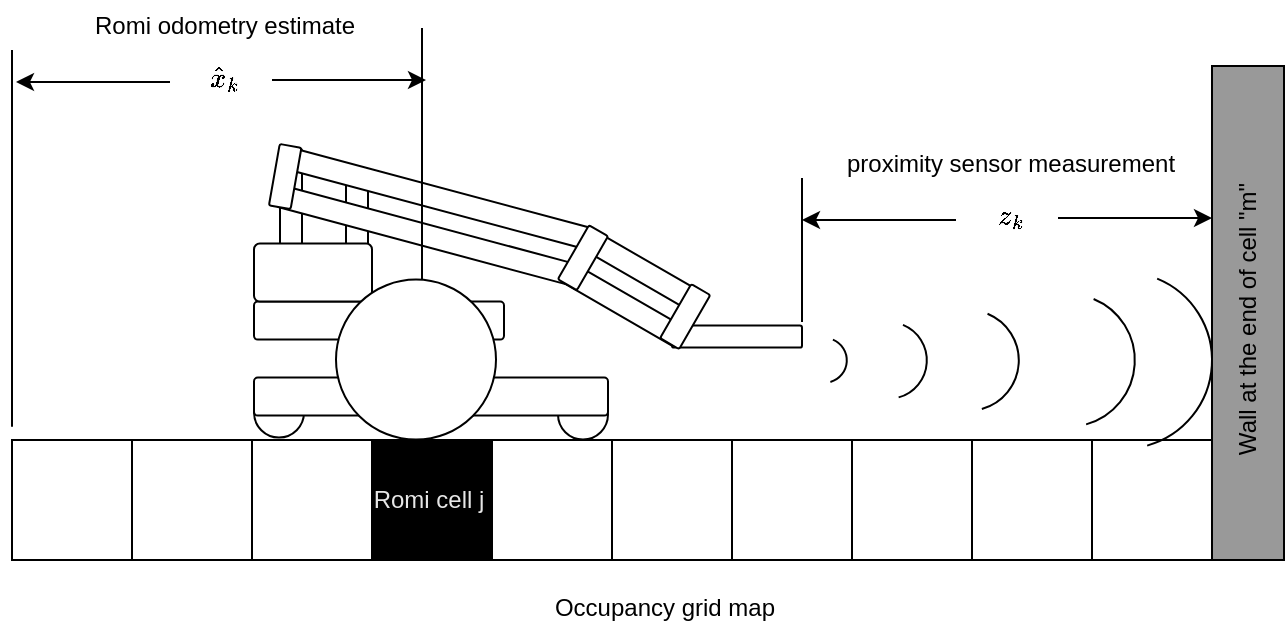 <mxfile version="21.5.0" type="device" pages="7">
  <diagram name="occupancy" id="JcV8RfzjzmBJKX7xwPmO">
    <mxGraphModel dx="954" dy="674" grid="0" gridSize="10" guides="1" tooltips="1" connect="1" arrows="1" fold="1" page="1" pageScale="1" pageWidth="3300" pageHeight="2339" math="1" shadow="0">
      <root>
        <mxCell id="0" />
        <mxCell id="1" parent="0" />
        <mxCell id="p4mEbC6IJuGHL7tuJ6sC-18" value="" style="group;allowArrows=0;dropTarget=0;editable=1;movable=1;resizable=1;rotatable=1;deletable=1;locked=0;connectable=0;expand=1;" vertex="1" connectable="0" parent="1">
          <mxGeometry x="156" y="346.997" width="274" height="160.803" as="geometry" />
        </mxCell>
        <mxCell id="p4mEbC6IJuGHL7tuJ6sC-6" value="" style="ellipse;whiteSpace=wrap;html=1;rounded=1;arcSize=10;" vertex="1" parent="p4mEbC6IJuGHL7tuJ6sC-18">
          <mxGeometry y="121.803" width="25" height="25" as="geometry" />
        </mxCell>
        <mxCell id="p4mEbC6IJuGHL7tuJ6sC-5" value="" style="ellipse;whiteSpace=wrap;html=1;rounded=1;arcSize=10;" vertex="1" parent="p4mEbC6IJuGHL7tuJ6sC-18">
          <mxGeometry x="152" y="122.803" width="25" height="25" as="geometry" />
        </mxCell>
        <mxCell id="p4mEbC6IJuGHL7tuJ6sC-13" value="" style="rounded=1;whiteSpace=wrap;html=1;arcSize=10;rotation=90;" vertex="1" parent="p4mEbC6IJuGHL7tuJ6sC-18">
          <mxGeometry x="-14" y="29.353" width="65" height="11" as="geometry" />
        </mxCell>
        <mxCell id="p4mEbC6IJuGHL7tuJ6sC-14" value="" style="rounded=1;whiteSpace=wrap;html=1;arcSize=10;rotation=90;" vertex="1" parent="p4mEbC6IJuGHL7tuJ6sC-18">
          <mxGeometry x="19" y="40.353" width="65" height="11" as="geometry" />
        </mxCell>
        <mxCell id="p4mEbC6IJuGHL7tuJ6sC-1" value="" style="rounded=1;whiteSpace=wrap;html=1;arcSize=10;" vertex="1" parent="p4mEbC6IJuGHL7tuJ6sC-18">
          <mxGeometry y="116.803" width="177" height="19" as="geometry" />
        </mxCell>
        <mxCell id="p4mEbC6IJuGHL7tuJ6sC-2" value="" style="rounded=1;whiteSpace=wrap;html=1;arcSize=10;" vertex="1" parent="p4mEbC6IJuGHL7tuJ6sC-18">
          <mxGeometry y="78.803" width="125" height="19" as="geometry" />
        </mxCell>
        <mxCell id="p4mEbC6IJuGHL7tuJ6sC-7" value="" style="rounded=1;whiteSpace=wrap;html=1;arcSize=10;" vertex="1" parent="p4mEbC6IJuGHL7tuJ6sC-18">
          <mxGeometry y="49.803" width="59" height="29" as="geometry" />
        </mxCell>
        <mxCell id="p4mEbC6IJuGHL7tuJ6sC-3" value="" style="ellipse;whiteSpace=wrap;html=1;rounded=1;arcSize=10;editable=0;" vertex="1" parent="p4mEbC6IJuGHL7tuJ6sC-18">
          <mxGeometry x="41" y="67.803" width="80" height="80" as="geometry" />
        </mxCell>
        <mxCell id="p4mEbC6IJuGHL7tuJ6sC-8" value="" style="rounded=1;whiteSpace=wrap;html=1;arcSize=10;rotation=15;" vertex="1" parent="p4mEbC6IJuGHL7tuJ6sC-18">
          <mxGeometry x="10.24" y="40.353" width="153" height="11" as="geometry" />
        </mxCell>
        <mxCell id="p4mEbC6IJuGHL7tuJ6sC-9" value="" style="rounded=1;whiteSpace=wrap;html=1;arcSize=10;rotation=30;" vertex="1" parent="p4mEbC6IJuGHL7tuJ6sC-18">
          <mxGeometry x="152" y="74.803" width="65" height="11" as="geometry" />
        </mxCell>
        <mxCell id="p4mEbC6IJuGHL7tuJ6sC-10" value="" style="rounded=1;whiteSpace=wrap;html=1;arcSize=10;rotation=0;" vertex="1" parent="p4mEbC6IJuGHL7tuJ6sC-18">
          <mxGeometry x="209" y="90.803" width="65" height="11" as="geometry" />
        </mxCell>
        <mxCell id="p4mEbC6IJuGHL7tuJ6sC-11" value="" style="rounded=1;whiteSpace=wrap;html=1;arcSize=10;rotation=30;" vertex="1" parent="p4mEbC6IJuGHL7tuJ6sC-18">
          <mxGeometry x="163.24" y="58.803" width="65" height="11" as="geometry" />
        </mxCell>
        <mxCell id="p4mEbC6IJuGHL7tuJ6sC-12" value="" style="rounded=1;whiteSpace=wrap;html=1;arcSize=10;rotation=15;" vertex="1" parent="p4mEbC6IJuGHL7tuJ6sC-18">
          <mxGeometry x="16" y="21.803" width="153" height="11" as="geometry" />
        </mxCell>
        <mxCell id="p4mEbC6IJuGHL7tuJ6sC-15" value="" style="rounded=1;whiteSpace=wrap;html=1;arcSize=10;rotation=-240;" vertex="1" parent="p4mEbC6IJuGHL7tuJ6sC-18">
          <mxGeometry x="200" y="80.803" width="31.17" height="11" as="geometry" />
        </mxCell>
        <mxCell id="p4mEbC6IJuGHL7tuJ6sC-16" value="" style="rounded=1;whiteSpace=wrap;html=1;arcSize=10;rotation=-240;" vertex="1" parent="p4mEbC6IJuGHL7tuJ6sC-18">
          <mxGeometry x="148.91" y="51.353" width="31.17" height="11" as="geometry" />
        </mxCell>
        <mxCell id="p4mEbC6IJuGHL7tuJ6sC-17" value="" style="rounded=1;whiteSpace=wrap;html=1;arcSize=10;rotation=100;" vertex="1" parent="p4mEbC6IJuGHL7tuJ6sC-18">
          <mxGeometry y="10.803" width="31.17" height="11" as="geometry" />
        </mxCell>
        <mxCell id="p4mEbC6IJuGHL7tuJ6sC-42" value="" style="group;allowArrows=0;dropTarget=0;editable=1;movable=1;resizable=1;rotatable=1;deletable=1;locked=0;connectable=1;" vertex="1" connectable="0" parent="1">
          <mxGeometry x="35" y="495" width="600" height="60" as="geometry" />
        </mxCell>
        <mxCell id="p4mEbC6IJuGHL7tuJ6sC-32" value="" style="rounded=0;whiteSpace=wrap;html=1;" vertex="1" parent="p4mEbC6IJuGHL7tuJ6sC-42">
          <mxGeometry x="120" width="60" height="60" as="geometry" />
        </mxCell>
        <mxCell id="p4mEbC6IJuGHL7tuJ6sC-33" value="" style="rounded=0;whiteSpace=wrap;html=1;fillColor=#000000;" vertex="1" parent="p4mEbC6IJuGHL7tuJ6sC-42">
          <mxGeometry x="180" width="60" height="60" as="geometry" />
        </mxCell>
        <mxCell id="p4mEbC6IJuGHL7tuJ6sC-34" value="" style="rounded=0;whiteSpace=wrap;html=1;" vertex="1" parent="p4mEbC6IJuGHL7tuJ6sC-42">
          <mxGeometry x="240" width="60" height="60" as="geometry" />
        </mxCell>
        <mxCell id="p4mEbC6IJuGHL7tuJ6sC-35" value="" style="rounded=0;whiteSpace=wrap;html=1;" vertex="1" parent="p4mEbC6IJuGHL7tuJ6sC-42">
          <mxGeometry x="300" width="60" height="60" as="geometry" />
        </mxCell>
        <mxCell id="p4mEbC6IJuGHL7tuJ6sC-36" value="" style="rounded=0;whiteSpace=wrap;html=1;" vertex="1" parent="p4mEbC6IJuGHL7tuJ6sC-42">
          <mxGeometry x="360" width="60" height="60" as="geometry" />
        </mxCell>
        <mxCell id="p4mEbC6IJuGHL7tuJ6sC-37" value="" style="rounded=0;whiteSpace=wrap;html=1;" vertex="1" parent="p4mEbC6IJuGHL7tuJ6sC-42">
          <mxGeometry x="420" width="60" height="60" as="geometry" />
        </mxCell>
        <mxCell id="p4mEbC6IJuGHL7tuJ6sC-38" value="" style="rounded=0;whiteSpace=wrap;html=1;" vertex="1" parent="p4mEbC6IJuGHL7tuJ6sC-42">
          <mxGeometry x="480" width="60" height="60" as="geometry" />
        </mxCell>
        <mxCell id="p4mEbC6IJuGHL7tuJ6sC-39" value="" style="rounded=0;whiteSpace=wrap;html=1;" vertex="1" parent="p4mEbC6IJuGHL7tuJ6sC-42">
          <mxGeometry x="540" width="60" height="60" as="geometry" />
        </mxCell>
        <mxCell id="p4mEbC6IJuGHL7tuJ6sC-40" value="" style="rounded=0;whiteSpace=wrap;html=1;" vertex="1" parent="p4mEbC6IJuGHL7tuJ6sC-42">
          <mxGeometry x="60" width="60" height="60" as="geometry" />
        </mxCell>
        <mxCell id="p4mEbC6IJuGHL7tuJ6sC-41" value="" style="rounded=0;whiteSpace=wrap;html=1;" vertex="1" parent="p4mEbC6IJuGHL7tuJ6sC-42">
          <mxGeometry width="60" height="60" as="geometry" />
        </mxCell>
        <mxCell id="p4mEbC6IJuGHL7tuJ6sC-43" value="" style="rounded=0;whiteSpace=wrap;html=1;fillColor=#999999;" vertex="1" parent="1">
          <mxGeometry x="635" y="308" width="36" height="247" as="geometry" />
        </mxCell>
        <mxCell id="p4mEbC6IJuGHL7tuJ6sC-44" value="" style="verticalLabelPosition=bottom;verticalAlign=top;html=1;shape=mxgraph.basic.arc;startAngle=0.062;endAngle=0.457;" vertex="1" parent="1">
          <mxGeometry x="430" y="444" width="22.4" height="22.4" as="geometry" />
        </mxCell>
        <mxCell id="p4mEbC6IJuGHL7tuJ6sC-45" value="" style="verticalLabelPosition=bottom;verticalAlign=top;html=1;shape=mxgraph.basic.arc;startAngle=0.062;endAngle=0.457;" vertex="1" parent="1">
          <mxGeometry x="454" y="436" width="38.4" height="38.4" as="geometry" />
        </mxCell>
        <mxCell id="p4mEbC6IJuGHL7tuJ6sC-46" value="" style="verticalLabelPosition=bottom;verticalAlign=top;html=1;shape=mxgraph.basic.arc;startAngle=0.062;endAngle=0.457;" vertex="1" parent="1">
          <mxGeometry x="488" y="430" width="50.4" height="50.4" as="geometry" />
        </mxCell>
        <mxCell id="p4mEbC6IJuGHL7tuJ6sC-47" value="" style="verticalLabelPosition=bottom;verticalAlign=top;html=1;shape=mxgraph.basic.arc;startAngle=0.062;endAngle=0.457;" vertex="1" parent="1">
          <mxGeometry x="530" y="422" width="66.4" height="66.4" as="geometry" />
        </mxCell>
        <mxCell id="p4mEbC6IJuGHL7tuJ6sC-48" value="" style="verticalLabelPosition=bottom;verticalAlign=top;html=1;shape=mxgraph.basic.arc;startAngle=0.062;endAngle=0.457;" vertex="1" parent="1">
          <mxGeometry x="546.6" y="411" width="88.4" height="88.4" as="geometry" />
        </mxCell>
        <mxCell id="p4mEbC6IJuGHL7tuJ6sC-49" value="" style="endArrow=none;html=1;rounded=0;" edge="1" parent="1">
          <mxGeometry width="50" height="50" relative="1" as="geometry">
            <mxPoint x="430" y="436" as="sourcePoint" />
            <mxPoint x="430" y="364" as="targetPoint" />
          </mxGeometry>
        </mxCell>
        <mxCell id="p4mEbC6IJuGHL7tuJ6sC-50" value="" style="endArrow=classic;html=1;rounded=0;" edge="1" parent="1">
          <mxGeometry width="50" height="50" relative="1" as="geometry">
            <mxPoint x="558" y="384" as="sourcePoint" />
            <mxPoint x="635" y="384" as="targetPoint" />
          </mxGeometry>
        </mxCell>
        <mxCell id="p4mEbC6IJuGHL7tuJ6sC-51" value="" style="endArrow=classic;html=1;rounded=0;" edge="1" parent="1">
          <mxGeometry width="50" height="50" relative="1" as="geometry">
            <mxPoint x="507" y="385" as="sourcePoint" />
            <mxPoint x="430" y="385" as="targetPoint" />
          </mxGeometry>
        </mxCell>
        <mxCell id="p4mEbC6IJuGHL7tuJ6sC-52" value="\(z_k\)" style="text;html=1;align=center;verticalAlign=middle;resizable=0;points=[];autosize=1;strokeColor=none;fillColor=none;" vertex="1" parent="1">
          <mxGeometry x="508" y="370" width="51" height="26" as="geometry" />
        </mxCell>
        <mxCell id="p4mEbC6IJuGHL7tuJ6sC-53" value="&lt;font color=&quot;#e6e6e6&quot;&gt;Romi cell j&lt;/font&gt;" style="text;html=1;align=center;verticalAlign=middle;resizable=0;points=[];autosize=1;strokeColor=none;fillColor=none;" vertex="1" parent="1">
          <mxGeometry x="206" y="512" width="73" height="26" as="geometry" />
        </mxCell>
        <mxCell id="p4mEbC6IJuGHL7tuJ6sC-54" value="" style="endArrow=none;html=1;rounded=0;" edge="1" parent="1">
          <mxGeometry width="50" height="50" relative="1" as="geometry">
            <mxPoint x="240" y="415" as="sourcePoint" />
            <mxPoint x="240" y="289" as="targetPoint" />
          </mxGeometry>
        </mxCell>
        <mxCell id="p4mEbC6IJuGHL7tuJ6sC-55" value="" style="endArrow=none;html=1;rounded=0;" edge="1" parent="1">
          <mxGeometry width="50" height="50" relative="1" as="geometry">
            <mxPoint x="35" y="488.4" as="sourcePoint" />
            <mxPoint x="35" y="300" as="targetPoint" />
          </mxGeometry>
        </mxCell>
        <mxCell id="p4mEbC6IJuGHL7tuJ6sC-56" value="" style="endArrow=classic;html=1;rounded=0;" edge="1" parent="1">
          <mxGeometry width="50" height="50" relative="1" as="geometry">
            <mxPoint x="165" y="315" as="sourcePoint" />
            <mxPoint x="242" y="315" as="targetPoint" />
          </mxGeometry>
        </mxCell>
        <mxCell id="p4mEbC6IJuGHL7tuJ6sC-57" value="\(\hat{x}_k\)" style="text;html=1;align=center;verticalAlign=middle;resizable=0;points=[];autosize=1;strokeColor=none;fillColor=none;" vertex="1" parent="1">
          <mxGeometry x="101" y="301" width="79" height="26" as="geometry" />
        </mxCell>
        <mxCell id="p4mEbC6IJuGHL7tuJ6sC-58" value="" style="endArrow=classic;html=1;rounded=0;" edge="1" parent="1">
          <mxGeometry width="50" height="50" relative="1" as="geometry">
            <mxPoint x="114" y="316" as="sourcePoint" />
            <mxPoint x="37" y="316" as="targetPoint" />
          </mxGeometry>
        </mxCell>
        <mxCell id="p4mEbC6IJuGHL7tuJ6sC-59" value="proximity sensor measurement" style="text;html=1;align=center;verticalAlign=middle;resizable=0;points=[];autosize=1;strokeColor=none;fillColor=none;" vertex="1" parent="1">
          <mxGeometry x="443" y="344" width="182" height="26" as="geometry" />
        </mxCell>
        <mxCell id="p4mEbC6IJuGHL7tuJ6sC-60" value="Romi odometry estimate" style="text;html=1;align=center;verticalAlign=middle;resizable=0;points=[];autosize=1;strokeColor=none;fillColor=none;" vertex="1" parent="1">
          <mxGeometry x="66.5" y="275" width="148" height="26" as="geometry" />
        </mxCell>
        <mxCell id="p4mEbC6IJuGHL7tuJ6sC-61" value="Occupancy grid map" style="text;html=1;align=center;verticalAlign=middle;resizable=0;points=[];autosize=1;strokeColor=none;fillColor=none;" vertex="1" parent="1">
          <mxGeometry x="297" y="566" width="128" height="26" as="geometry" />
        </mxCell>
        <mxCell id="p4mEbC6IJuGHL7tuJ6sC-62" value="Wall at the end of cell &quot;m&quot;" style="text;html=1;align=center;verticalAlign=middle;resizable=0;points=[];autosize=1;strokeColor=none;fillColor=none;rotation=-90;" vertex="1" parent="1">
          <mxGeometry x="576" y="422" width="154" height="26" as="geometry" />
        </mxCell>
      </root>
    </mxGraphModel>
  </diagram>
  <diagram name="probability" id="smqETZ8LQlfvIMkMPoF3">
    <mxGraphModel dx="763" dy="539" grid="0" gridSize="10" guides="1" tooltips="1" connect="1" arrows="1" fold="1" page="1" pageScale="1" pageWidth="3300" pageHeight="2339" math="1" shadow="0">
      <root>
        <mxCell id="LoYwYsowHjYgAMRw0FOU-0" />
        <mxCell id="LoYwYsowHjYgAMRw0FOU-1" parent="LoYwYsowHjYgAMRw0FOU-0" />
        <mxCell id="LoYwYsowHjYgAMRw0FOU-2" value="" style="group;allowArrows=0;dropTarget=0;editable=1;movable=1;resizable=1;rotatable=1;deletable=1;locked=0;connectable=0;expand=1;" vertex="1" connectable="0" parent="LoYwYsowHjYgAMRw0FOU-1">
          <mxGeometry x="156" y="346.997" width="274" height="160.803" as="geometry" />
        </mxCell>
        <mxCell id="LoYwYsowHjYgAMRw0FOU-3" value="" style="ellipse;whiteSpace=wrap;html=1;rounded=1;arcSize=10;" vertex="1" parent="LoYwYsowHjYgAMRw0FOU-2">
          <mxGeometry y="121.803" width="25" height="25" as="geometry" />
        </mxCell>
        <mxCell id="LoYwYsowHjYgAMRw0FOU-4" value="" style="ellipse;whiteSpace=wrap;html=1;rounded=1;arcSize=10;" vertex="1" parent="LoYwYsowHjYgAMRw0FOU-2">
          <mxGeometry x="152" y="122.803" width="25" height="25" as="geometry" />
        </mxCell>
        <mxCell id="LoYwYsowHjYgAMRw0FOU-5" value="" style="rounded=1;whiteSpace=wrap;html=1;arcSize=10;rotation=90;" vertex="1" parent="LoYwYsowHjYgAMRw0FOU-2">
          <mxGeometry x="-14" y="29.353" width="65" height="11" as="geometry" />
        </mxCell>
        <mxCell id="LoYwYsowHjYgAMRw0FOU-6" value="" style="rounded=1;whiteSpace=wrap;html=1;arcSize=10;rotation=90;" vertex="1" parent="LoYwYsowHjYgAMRw0FOU-2">
          <mxGeometry x="19" y="40.353" width="65" height="11" as="geometry" />
        </mxCell>
        <mxCell id="LoYwYsowHjYgAMRw0FOU-7" value="" style="rounded=1;whiteSpace=wrap;html=1;arcSize=10;" vertex="1" parent="LoYwYsowHjYgAMRw0FOU-2">
          <mxGeometry y="116.803" width="177" height="19" as="geometry" />
        </mxCell>
        <mxCell id="LoYwYsowHjYgAMRw0FOU-8" value="" style="rounded=1;whiteSpace=wrap;html=1;arcSize=10;" vertex="1" parent="LoYwYsowHjYgAMRw0FOU-2">
          <mxGeometry y="78.803" width="125" height="19" as="geometry" />
        </mxCell>
        <mxCell id="LoYwYsowHjYgAMRw0FOU-9" value="" style="rounded=1;whiteSpace=wrap;html=1;arcSize=10;" vertex="1" parent="LoYwYsowHjYgAMRw0FOU-2">
          <mxGeometry y="49.803" width="59" height="29" as="geometry" />
        </mxCell>
        <mxCell id="LoYwYsowHjYgAMRw0FOU-10" value="" style="ellipse;whiteSpace=wrap;html=1;rounded=1;arcSize=10;editable=0;" vertex="1" parent="LoYwYsowHjYgAMRw0FOU-2">
          <mxGeometry x="41" y="67.803" width="80" height="80" as="geometry" />
        </mxCell>
        <mxCell id="LoYwYsowHjYgAMRw0FOU-11" value="" style="rounded=1;whiteSpace=wrap;html=1;arcSize=10;rotation=15;" vertex="1" parent="LoYwYsowHjYgAMRw0FOU-2">
          <mxGeometry x="10.24" y="40.353" width="153" height="11" as="geometry" />
        </mxCell>
        <mxCell id="LoYwYsowHjYgAMRw0FOU-12" value="" style="rounded=1;whiteSpace=wrap;html=1;arcSize=10;rotation=30;" vertex="1" parent="LoYwYsowHjYgAMRw0FOU-2">
          <mxGeometry x="152" y="74.803" width="65" height="11" as="geometry" />
        </mxCell>
        <mxCell id="LoYwYsowHjYgAMRw0FOU-13" value="" style="rounded=1;whiteSpace=wrap;html=1;arcSize=10;rotation=0;" vertex="1" parent="LoYwYsowHjYgAMRw0FOU-2">
          <mxGeometry x="209" y="90.803" width="65" height="11" as="geometry" />
        </mxCell>
        <mxCell id="LoYwYsowHjYgAMRw0FOU-14" value="" style="rounded=1;whiteSpace=wrap;html=1;arcSize=10;rotation=30;" vertex="1" parent="LoYwYsowHjYgAMRw0FOU-2">
          <mxGeometry x="163.24" y="58.803" width="65" height="11" as="geometry" />
        </mxCell>
        <mxCell id="LoYwYsowHjYgAMRw0FOU-15" value="" style="rounded=1;whiteSpace=wrap;html=1;arcSize=10;rotation=15;" vertex="1" parent="LoYwYsowHjYgAMRw0FOU-2">
          <mxGeometry x="16" y="21.803" width="153" height="11" as="geometry" />
        </mxCell>
        <mxCell id="LoYwYsowHjYgAMRw0FOU-16" value="" style="rounded=1;whiteSpace=wrap;html=1;arcSize=10;rotation=-240;" vertex="1" parent="LoYwYsowHjYgAMRw0FOU-2">
          <mxGeometry x="200" y="80.803" width="31.17" height="11" as="geometry" />
        </mxCell>
        <mxCell id="LoYwYsowHjYgAMRw0FOU-17" value="" style="rounded=1;whiteSpace=wrap;html=1;arcSize=10;rotation=-240;" vertex="1" parent="LoYwYsowHjYgAMRw0FOU-2">
          <mxGeometry x="148.91" y="51.353" width="31.17" height="11" as="geometry" />
        </mxCell>
        <mxCell id="LoYwYsowHjYgAMRw0FOU-18" value="" style="rounded=1;whiteSpace=wrap;html=1;arcSize=10;rotation=100;" vertex="1" parent="LoYwYsowHjYgAMRw0FOU-2">
          <mxGeometry y="10.803" width="31.17" height="11" as="geometry" />
        </mxCell>
        <mxCell id="LoYwYsowHjYgAMRw0FOU-19" value="" style="group;allowArrows=0;dropTarget=0;editable=1;movable=1;resizable=1;rotatable=1;deletable=1;locked=0;connectable=1;" vertex="1" connectable="0" parent="LoYwYsowHjYgAMRw0FOU-1">
          <mxGeometry x="35" y="495" width="600" height="60" as="geometry" />
        </mxCell>
        <mxCell id="LoYwYsowHjYgAMRw0FOU-20" value="0" style="rounded=0;whiteSpace=wrap;html=1;fillColor=#FFFFFF;" vertex="1" parent="LoYwYsowHjYgAMRw0FOU-19">
          <mxGeometry x="120" width="60" height="60" as="geometry" />
        </mxCell>
        <mxCell id="LoYwYsowHjYgAMRw0FOU-21" value="" style="rounded=0;whiteSpace=wrap;html=1;fillColor=#000000;" vertex="1" parent="LoYwYsowHjYgAMRw0FOU-19">
          <mxGeometry x="180" width="60" height="60" as="geometry" />
        </mxCell>
        <mxCell id="LoYwYsowHjYgAMRw0FOU-22" value="0" style="rounded=0;whiteSpace=wrap;html=1;fillColor=#FFFFFF;" vertex="1" parent="LoYwYsowHjYgAMRw0FOU-19">
          <mxGeometry x="240" width="60" height="60" as="geometry" />
        </mxCell>
        <mxCell id="LoYwYsowHjYgAMRw0FOU-23" value="0" style="rounded=0;whiteSpace=wrap;html=1;" vertex="1" parent="LoYwYsowHjYgAMRw0FOU-19">
          <mxGeometry x="300" width="60" height="60" as="geometry" />
        </mxCell>
        <mxCell id="LoYwYsowHjYgAMRw0FOU-24" value="0" style="rounded=0;whiteSpace=wrap;html=1;" vertex="1" parent="LoYwYsowHjYgAMRw0FOU-19">
          <mxGeometry x="360" width="60" height="60" as="geometry" />
        </mxCell>
        <mxCell id="LoYwYsowHjYgAMRw0FOU-25" value="0" style="rounded=0;whiteSpace=wrap;html=1;" vertex="1" parent="LoYwYsowHjYgAMRw0FOU-19">
          <mxGeometry x="420" width="60" height="60" as="geometry" />
        </mxCell>
        <mxCell id="LoYwYsowHjYgAMRw0FOU-26" value="0" style="rounded=0;whiteSpace=wrap;html=1;" vertex="1" parent="LoYwYsowHjYgAMRw0FOU-19">
          <mxGeometry x="480" width="60" height="60" as="geometry" />
        </mxCell>
        <mxCell id="LoYwYsowHjYgAMRw0FOU-27" value="0" style="rounded=0;whiteSpace=wrap;html=1;" vertex="1" parent="LoYwYsowHjYgAMRw0FOU-19">
          <mxGeometry x="540" width="60" height="60" as="geometry" />
        </mxCell>
        <mxCell id="LoYwYsowHjYgAMRw0FOU-28" value="0" style="rounded=0;whiteSpace=wrap;html=1;" vertex="1" parent="LoYwYsowHjYgAMRw0FOU-19">
          <mxGeometry x="60" width="60" height="60" as="geometry" />
        </mxCell>
        <mxCell id="LoYwYsowHjYgAMRw0FOU-29" value="0" style="rounded=0;whiteSpace=wrap;html=1;" vertex="1" parent="LoYwYsowHjYgAMRw0FOU-19">
          <mxGeometry width="60" height="60" as="geometry" />
        </mxCell>
        <mxCell id="LoYwYsowHjYgAMRw0FOU-30" value="" style="rounded=0;whiteSpace=wrap;html=1;fillColor=#999999;" vertex="1" parent="LoYwYsowHjYgAMRw0FOU-1">
          <mxGeometry x="635" y="308" width="36" height="247" as="geometry" />
        </mxCell>
        <mxCell id="LoYwYsowHjYgAMRw0FOU-31" value="" style="verticalLabelPosition=bottom;verticalAlign=top;html=1;shape=mxgraph.basic.arc;startAngle=0.062;endAngle=0.457;" vertex="1" parent="LoYwYsowHjYgAMRw0FOU-1">
          <mxGeometry x="430" y="444" width="22.4" height="22.4" as="geometry" />
        </mxCell>
        <mxCell id="LoYwYsowHjYgAMRw0FOU-32" value="" style="verticalLabelPosition=bottom;verticalAlign=top;html=1;shape=mxgraph.basic.arc;startAngle=0.062;endAngle=0.457;" vertex="1" parent="LoYwYsowHjYgAMRw0FOU-1">
          <mxGeometry x="454" y="436" width="38.4" height="38.4" as="geometry" />
        </mxCell>
        <mxCell id="LoYwYsowHjYgAMRw0FOU-33" value="" style="verticalLabelPosition=bottom;verticalAlign=top;html=1;shape=mxgraph.basic.arc;startAngle=0.062;endAngle=0.457;" vertex="1" parent="LoYwYsowHjYgAMRw0FOU-1">
          <mxGeometry x="488" y="430" width="50.4" height="50.4" as="geometry" />
        </mxCell>
        <mxCell id="LoYwYsowHjYgAMRw0FOU-34" value="" style="verticalLabelPosition=bottom;verticalAlign=top;html=1;shape=mxgraph.basic.arc;startAngle=0.062;endAngle=0.457;" vertex="1" parent="LoYwYsowHjYgAMRw0FOU-1">
          <mxGeometry x="530" y="422" width="66.4" height="66.4" as="geometry" />
        </mxCell>
        <mxCell id="LoYwYsowHjYgAMRw0FOU-35" value="" style="verticalLabelPosition=bottom;verticalAlign=top;html=1;shape=mxgraph.basic.arc;startAngle=0.062;endAngle=0.457;" vertex="1" parent="LoYwYsowHjYgAMRw0FOU-1">
          <mxGeometry x="546.6" y="411" width="88.4" height="88.4" as="geometry" />
        </mxCell>
        <mxCell id="LoYwYsowHjYgAMRw0FOU-36" value="" style="endArrow=none;html=1;rounded=0;" edge="1" parent="LoYwYsowHjYgAMRw0FOU-1">
          <mxGeometry width="50" height="50" relative="1" as="geometry">
            <mxPoint x="430" y="436" as="sourcePoint" />
            <mxPoint x="430" y="364" as="targetPoint" />
          </mxGeometry>
        </mxCell>
        <mxCell id="LoYwYsowHjYgAMRw0FOU-37" value="" style="endArrow=classic;html=1;rounded=0;" edge="1" parent="LoYwYsowHjYgAMRw0FOU-1">
          <mxGeometry width="50" height="50" relative="1" as="geometry">
            <mxPoint x="558" y="384" as="sourcePoint" />
            <mxPoint x="635" y="384" as="targetPoint" />
          </mxGeometry>
        </mxCell>
        <mxCell id="LoYwYsowHjYgAMRw0FOU-38" value="" style="endArrow=classic;html=1;rounded=0;" edge="1" parent="LoYwYsowHjYgAMRw0FOU-1">
          <mxGeometry width="50" height="50" relative="1" as="geometry">
            <mxPoint x="507" y="385" as="sourcePoint" />
            <mxPoint x="430" y="385" as="targetPoint" />
          </mxGeometry>
        </mxCell>
        <mxCell id="LoYwYsowHjYgAMRw0FOU-39" value="\(z_k\)" style="text;html=1;align=center;verticalAlign=middle;resizable=0;points=[];autosize=1;strokeColor=none;fillColor=none;" vertex="1" parent="LoYwYsowHjYgAMRw0FOU-1">
          <mxGeometry x="508" y="370" width="51" height="26" as="geometry" />
        </mxCell>
        <mxCell id="LoYwYsowHjYgAMRw0FOU-40" value="&lt;font color=&quot;#e6e6e6&quot;&gt;1.0&lt;/font&gt;" style="text;html=1;align=center;verticalAlign=middle;resizable=0;points=[];autosize=1;strokeColor=none;fillColor=none;" vertex="1" parent="LoYwYsowHjYgAMRw0FOU-1">
          <mxGeometry x="225" y="512" width="35" height="26" as="geometry" />
        </mxCell>
        <mxCell id="LoYwYsowHjYgAMRw0FOU-41" value="" style="endArrow=none;html=1;rounded=0;" edge="1" parent="LoYwYsowHjYgAMRw0FOU-1">
          <mxGeometry width="50" height="50" relative="1" as="geometry">
            <mxPoint x="240" y="415" as="sourcePoint" />
            <mxPoint x="240" y="289" as="targetPoint" />
          </mxGeometry>
        </mxCell>
        <mxCell id="LoYwYsowHjYgAMRw0FOU-42" value="" style="endArrow=none;html=1;rounded=0;" edge="1" parent="LoYwYsowHjYgAMRw0FOU-1">
          <mxGeometry width="50" height="50" relative="1" as="geometry">
            <mxPoint x="35" y="488.4" as="sourcePoint" />
            <mxPoint x="35" y="300" as="targetPoint" />
          </mxGeometry>
        </mxCell>
        <mxCell id="LoYwYsowHjYgAMRw0FOU-43" value="" style="endArrow=classic;html=1;rounded=0;" edge="1" parent="LoYwYsowHjYgAMRw0FOU-1">
          <mxGeometry width="50" height="50" relative="1" as="geometry">
            <mxPoint x="165" y="315" as="sourcePoint" />
            <mxPoint x="242" y="315" as="targetPoint" />
          </mxGeometry>
        </mxCell>
        <mxCell id="LoYwYsowHjYgAMRw0FOU-44" value="\(\hat{x}_k\)" style="text;html=1;align=center;verticalAlign=middle;resizable=0;points=[];autosize=1;strokeColor=none;fillColor=none;" vertex="1" parent="LoYwYsowHjYgAMRw0FOU-1">
          <mxGeometry x="101" y="301" width="79" height="26" as="geometry" />
        </mxCell>
        <mxCell id="LoYwYsowHjYgAMRw0FOU-45" value="" style="endArrow=classic;html=1;rounded=0;" edge="1" parent="LoYwYsowHjYgAMRw0FOU-1">
          <mxGeometry width="50" height="50" relative="1" as="geometry">
            <mxPoint x="114" y="316" as="sourcePoint" />
            <mxPoint x="37" y="316" as="targetPoint" />
          </mxGeometry>
        </mxCell>
        <mxCell id="LoYwYsowHjYgAMRw0FOU-46" value="proximity sensor measurement" style="text;html=1;align=center;verticalAlign=middle;resizable=0;points=[];autosize=1;strokeColor=none;fillColor=none;" vertex="1" parent="LoYwYsowHjYgAMRw0FOU-1">
          <mxGeometry x="443" y="344" width="182" height="26" as="geometry" />
        </mxCell>
        <mxCell id="LoYwYsowHjYgAMRw0FOU-47" value="Romi odometry estimate" style="text;html=1;align=center;verticalAlign=middle;resizable=0;points=[];autosize=1;strokeColor=none;fillColor=none;" vertex="1" parent="LoYwYsowHjYgAMRw0FOU-1">
          <mxGeometry x="66.5" y="275" width="148" height="26" as="geometry" />
        </mxCell>
        <mxCell id="LoYwYsowHjYgAMRw0FOU-48" value="Belief grid map: number in each cell represents probability of Romi being there.&lt;br&gt;Assume we begin with certainty that Romi occupies cell j=3" style="text;html=1;align=center;verticalAlign=middle;resizable=0;points=[];autosize=1;strokeColor=none;fillColor=none;" vertex="1" parent="LoYwYsowHjYgAMRw0FOU-1">
          <mxGeometry x="142" y="559" width="438" height="41" as="geometry" />
        </mxCell>
        <mxCell id="LoYwYsowHjYgAMRw0FOU-49" value="Wall at the end of cell &quot;m&quot;" style="text;html=1;align=center;verticalAlign=middle;resizable=0;points=[];autosize=1;strokeColor=none;fillColor=none;rotation=-90;" vertex="1" parent="LoYwYsowHjYgAMRw0FOU-1">
          <mxGeometry x="576" y="422" width="154" height="26" as="geometry" />
        </mxCell>
        <mxCell id="a0DrOisfS1XvjyXMuuA0-0" value="" style="endArrow=none;html=1;rounded=0;edgeStyle=orthogonalEdgeStyle;curved=1;strokeWidth=3;strokeColor=#FF0000;" edge="1" parent="LoYwYsowHjYgAMRw0FOU-1">
          <mxGeometry width="50" height="50" relative="1" as="geometry">
            <mxPoint x="214.5" y="494.96" as="sourcePoint" />
            <mxPoint x="278.5" y="494.96" as="targetPoint" />
            <Array as="points">
              <mxPoint x="233.5" y="495" />
              <mxPoint x="233.5" y="471" />
              <mxPoint x="259.5" y="471" />
              <mxPoint x="259.5" y="495" />
            </Array>
          </mxGeometry>
        </mxCell>
        <mxCell id="a0DrOisfS1XvjyXMuuA0-2" value="" style="endArrow=classic;html=1;rounded=0;strokeColor=#FF0000;" edge="1" parent="LoYwYsowHjYgAMRw0FOU-1">
          <mxGeometry width="50" height="50" relative="1" as="geometry">
            <mxPoint x="326" y="327" as="sourcePoint" />
            <mxPoint x="257" y="476" as="targetPoint" />
          </mxGeometry>
        </mxCell>
        <mxCell id="a0DrOisfS1XvjyXMuuA0-3" value="&lt;font color=&quot;#ff0000&quot;&gt;probability distribution of Romi location&lt;/font&gt;" style="text;html=1;align=center;verticalAlign=middle;resizable=0;points=[];autosize=1;strokeColor=none;fillColor=none;" vertex="1" parent="LoYwYsowHjYgAMRw0FOU-1">
          <mxGeometry x="305" y="304" width="223" height="26" as="geometry" />
        </mxCell>
      </root>
    </mxGraphModel>
  </diagram>
  <diagram name="probability k+1" id="Xk3N2g3O8jvlDqpIlAKs">
    <mxGraphModel dx="681" dy="481" grid="0" gridSize="10" guides="1" tooltips="1" connect="1" arrows="1" fold="1" page="1" pageScale="1" pageWidth="3300" pageHeight="2339" math="1" shadow="0">
      <root>
        <mxCell id="GvqjaFVN2Zo8Gh_1geLq-0" />
        <mxCell id="GvqjaFVN2Zo8Gh_1geLq-1" parent="GvqjaFVN2Zo8Gh_1geLq-0" />
        <mxCell id="GvqjaFVN2Zo8Gh_1geLq-2" value="" style="group;allowArrows=0;dropTarget=0;editable=1;movable=1;resizable=1;rotatable=1;deletable=1;locked=0;connectable=0;expand=1;" vertex="1" connectable="0" parent="GvqjaFVN2Zo8Gh_1geLq-1">
          <mxGeometry x="156" y="346.997" width="274" height="160.803" as="geometry" />
        </mxCell>
        <mxCell id="GvqjaFVN2Zo8Gh_1geLq-3" value="" style="ellipse;whiteSpace=wrap;html=1;rounded=1;arcSize=10;" vertex="1" parent="GvqjaFVN2Zo8Gh_1geLq-2">
          <mxGeometry y="121.803" width="25" height="25" as="geometry" />
        </mxCell>
        <mxCell id="GvqjaFVN2Zo8Gh_1geLq-4" value="" style="ellipse;whiteSpace=wrap;html=1;rounded=1;arcSize=10;" vertex="1" parent="GvqjaFVN2Zo8Gh_1geLq-2">
          <mxGeometry x="152" y="122.803" width="25" height="25" as="geometry" />
        </mxCell>
        <mxCell id="GvqjaFVN2Zo8Gh_1geLq-5" value="" style="rounded=1;whiteSpace=wrap;html=1;arcSize=10;rotation=90;" vertex="1" parent="GvqjaFVN2Zo8Gh_1geLq-2">
          <mxGeometry x="-14" y="29.353" width="65" height="11" as="geometry" />
        </mxCell>
        <mxCell id="GvqjaFVN2Zo8Gh_1geLq-6" value="" style="rounded=1;whiteSpace=wrap;html=1;arcSize=10;rotation=90;" vertex="1" parent="GvqjaFVN2Zo8Gh_1geLq-2">
          <mxGeometry x="19" y="40.353" width="65" height="11" as="geometry" />
        </mxCell>
        <mxCell id="GvqjaFVN2Zo8Gh_1geLq-7" value="" style="rounded=1;whiteSpace=wrap;html=1;arcSize=10;" vertex="1" parent="GvqjaFVN2Zo8Gh_1geLq-2">
          <mxGeometry y="116.803" width="177" height="19" as="geometry" />
        </mxCell>
        <mxCell id="GvqjaFVN2Zo8Gh_1geLq-8" value="" style="rounded=1;whiteSpace=wrap;html=1;arcSize=10;" vertex="1" parent="GvqjaFVN2Zo8Gh_1geLq-2">
          <mxGeometry y="78.803" width="125" height="19" as="geometry" />
        </mxCell>
        <mxCell id="GvqjaFVN2Zo8Gh_1geLq-9" value="" style="rounded=1;whiteSpace=wrap;html=1;arcSize=10;" vertex="1" parent="GvqjaFVN2Zo8Gh_1geLq-2">
          <mxGeometry y="49.803" width="59" height="29" as="geometry" />
        </mxCell>
        <mxCell id="GvqjaFVN2Zo8Gh_1geLq-10" value="" style="ellipse;whiteSpace=wrap;html=1;rounded=1;arcSize=10;editable=0;" vertex="1" parent="GvqjaFVN2Zo8Gh_1geLq-2">
          <mxGeometry x="41" y="67.803" width="80" height="80" as="geometry" />
        </mxCell>
        <mxCell id="GvqjaFVN2Zo8Gh_1geLq-11" value="" style="rounded=1;whiteSpace=wrap;html=1;arcSize=10;rotation=15;" vertex="1" parent="GvqjaFVN2Zo8Gh_1geLq-2">
          <mxGeometry x="10.24" y="40.353" width="153" height="11" as="geometry" />
        </mxCell>
        <mxCell id="GvqjaFVN2Zo8Gh_1geLq-12" value="" style="rounded=1;whiteSpace=wrap;html=1;arcSize=10;rotation=30;" vertex="1" parent="GvqjaFVN2Zo8Gh_1geLq-2">
          <mxGeometry x="152" y="74.803" width="65" height="11" as="geometry" />
        </mxCell>
        <mxCell id="GvqjaFVN2Zo8Gh_1geLq-13" value="" style="rounded=1;whiteSpace=wrap;html=1;arcSize=10;rotation=0;" vertex="1" parent="GvqjaFVN2Zo8Gh_1geLq-2">
          <mxGeometry x="209" y="90.803" width="65" height="11" as="geometry" />
        </mxCell>
        <mxCell id="GvqjaFVN2Zo8Gh_1geLq-14" value="" style="rounded=1;whiteSpace=wrap;html=1;arcSize=10;rotation=30;" vertex="1" parent="GvqjaFVN2Zo8Gh_1geLq-2">
          <mxGeometry x="163.24" y="58.803" width="65" height="11" as="geometry" />
        </mxCell>
        <mxCell id="GvqjaFVN2Zo8Gh_1geLq-15" value="" style="rounded=1;whiteSpace=wrap;html=1;arcSize=10;rotation=15;" vertex="1" parent="GvqjaFVN2Zo8Gh_1geLq-2">
          <mxGeometry x="16" y="21.803" width="153" height="11" as="geometry" />
        </mxCell>
        <mxCell id="GvqjaFVN2Zo8Gh_1geLq-16" value="" style="rounded=1;whiteSpace=wrap;html=1;arcSize=10;rotation=-240;" vertex="1" parent="GvqjaFVN2Zo8Gh_1geLq-2">
          <mxGeometry x="200" y="80.803" width="31.17" height="11" as="geometry" />
        </mxCell>
        <mxCell id="GvqjaFVN2Zo8Gh_1geLq-17" value="" style="rounded=1;whiteSpace=wrap;html=1;arcSize=10;rotation=-240;" vertex="1" parent="GvqjaFVN2Zo8Gh_1geLq-2">
          <mxGeometry x="148.91" y="51.353" width="31.17" height="11" as="geometry" />
        </mxCell>
        <mxCell id="GvqjaFVN2Zo8Gh_1geLq-18" value="" style="rounded=1;whiteSpace=wrap;html=1;arcSize=10;rotation=100;" vertex="1" parent="GvqjaFVN2Zo8Gh_1geLq-2">
          <mxGeometry y="10.803" width="31.17" height="11" as="geometry" />
        </mxCell>
        <mxCell id="GvqjaFVN2Zo8Gh_1geLq-19" value="" style="group;allowArrows=0;dropTarget=0;editable=1;movable=1;resizable=1;rotatable=1;deletable=1;locked=0;connectable=1;" vertex="1" connectable="0" parent="GvqjaFVN2Zo8Gh_1geLq-1">
          <mxGeometry x="35" y="495" width="600" height="60" as="geometry" />
        </mxCell>
        <mxCell id="GvqjaFVN2Zo8Gh_1geLq-20" value="0.1" style="rounded=0;whiteSpace=wrap;html=1;fillColor=#999999;" vertex="1" parent="GvqjaFVN2Zo8Gh_1geLq-19">
          <mxGeometry x="120" width="60" height="60" as="geometry" />
        </mxCell>
        <mxCell id="GvqjaFVN2Zo8Gh_1geLq-21" value="" style="rounded=0;whiteSpace=wrap;html=1;fillColor=#000000;" vertex="1" parent="GvqjaFVN2Zo8Gh_1geLq-19">
          <mxGeometry x="180" width="60" height="60" as="geometry" />
        </mxCell>
        <mxCell id="GvqjaFVN2Zo8Gh_1geLq-22" value="0.1" style="rounded=0;whiteSpace=wrap;html=1;fillColor=#999999;" vertex="1" parent="GvqjaFVN2Zo8Gh_1geLq-19">
          <mxGeometry x="240" width="60" height="60" as="geometry" />
        </mxCell>
        <mxCell id="GvqjaFVN2Zo8Gh_1geLq-23" value="0" style="rounded=0;whiteSpace=wrap;html=1;" vertex="1" parent="GvqjaFVN2Zo8Gh_1geLq-19">
          <mxGeometry x="300" width="60" height="60" as="geometry" />
        </mxCell>
        <mxCell id="GvqjaFVN2Zo8Gh_1geLq-24" value="0" style="rounded=0;whiteSpace=wrap;html=1;" vertex="1" parent="GvqjaFVN2Zo8Gh_1geLq-19">
          <mxGeometry x="360" width="60" height="60" as="geometry" />
        </mxCell>
        <mxCell id="GvqjaFVN2Zo8Gh_1geLq-25" value="0" style="rounded=0;whiteSpace=wrap;html=1;" vertex="1" parent="GvqjaFVN2Zo8Gh_1geLq-19">
          <mxGeometry x="420" width="60" height="60" as="geometry" />
        </mxCell>
        <mxCell id="GvqjaFVN2Zo8Gh_1geLq-26" value="0" style="rounded=0;whiteSpace=wrap;html=1;" vertex="1" parent="GvqjaFVN2Zo8Gh_1geLq-19">
          <mxGeometry x="480" width="60" height="60" as="geometry" />
        </mxCell>
        <mxCell id="GvqjaFVN2Zo8Gh_1geLq-27" value="0" style="rounded=0;whiteSpace=wrap;html=1;" vertex="1" parent="GvqjaFVN2Zo8Gh_1geLq-19">
          <mxGeometry x="540" width="60" height="60" as="geometry" />
        </mxCell>
        <mxCell id="GvqjaFVN2Zo8Gh_1geLq-28" value="0" style="rounded=0;whiteSpace=wrap;html=1;" vertex="1" parent="GvqjaFVN2Zo8Gh_1geLq-19">
          <mxGeometry x="60" width="60" height="60" as="geometry" />
        </mxCell>
        <mxCell id="GvqjaFVN2Zo8Gh_1geLq-29" value="0" style="rounded=0;whiteSpace=wrap;html=1;" vertex="1" parent="GvqjaFVN2Zo8Gh_1geLq-19">
          <mxGeometry width="60" height="60" as="geometry" />
        </mxCell>
        <mxCell id="GvqjaFVN2Zo8Gh_1geLq-30" value="" style="rounded=0;whiteSpace=wrap;html=1;fillColor=#999999;" vertex="1" parent="GvqjaFVN2Zo8Gh_1geLq-1">
          <mxGeometry x="635" y="308" width="36" height="247" as="geometry" />
        </mxCell>
        <mxCell id="GvqjaFVN2Zo8Gh_1geLq-31" value="" style="verticalLabelPosition=bottom;verticalAlign=top;html=1;shape=mxgraph.basic.arc;startAngle=0.062;endAngle=0.457;" vertex="1" parent="GvqjaFVN2Zo8Gh_1geLq-1">
          <mxGeometry x="430" y="444" width="22.4" height="22.4" as="geometry" />
        </mxCell>
        <mxCell id="GvqjaFVN2Zo8Gh_1geLq-32" value="" style="verticalLabelPosition=bottom;verticalAlign=top;html=1;shape=mxgraph.basic.arc;startAngle=0.062;endAngle=0.457;" vertex="1" parent="GvqjaFVN2Zo8Gh_1geLq-1">
          <mxGeometry x="454" y="436" width="38.4" height="38.4" as="geometry" />
        </mxCell>
        <mxCell id="GvqjaFVN2Zo8Gh_1geLq-33" value="" style="verticalLabelPosition=bottom;verticalAlign=top;html=1;shape=mxgraph.basic.arc;startAngle=0.062;endAngle=0.457;" vertex="1" parent="GvqjaFVN2Zo8Gh_1geLq-1">
          <mxGeometry x="488" y="430" width="50.4" height="50.4" as="geometry" />
        </mxCell>
        <mxCell id="GvqjaFVN2Zo8Gh_1geLq-34" value="" style="verticalLabelPosition=bottom;verticalAlign=top;html=1;shape=mxgraph.basic.arc;startAngle=0.062;endAngle=0.457;" vertex="1" parent="GvqjaFVN2Zo8Gh_1geLq-1">
          <mxGeometry x="530" y="422" width="66.4" height="66.4" as="geometry" />
        </mxCell>
        <mxCell id="GvqjaFVN2Zo8Gh_1geLq-35" value="" style="verticalLabelPosition=bottom;verticalAlign=top;html=1;shape=mxgraph.basic.arc;startAngle=0.062;endAngle=0.457;" vertex="1" parent="GvqjaFVN2Zo8Gh_1geLq-1">
          <mxGeometry x="546.6" y="411" width="88.4" height="88.4" as="geometry" />
        </mxCell>
        <mxCell id="GvqjaFVN2Zo8Gh_1geLq-36" value="" style="endArrow=none;html=1;rounded=0;" edge="1" parent="GvqjaFVN2Zo8Gh_1geLq-1">
          <mxGeometry width="50" height="50" relative="1" as="geometry">
            <mxPoint x="430" y="436" as="sourcePoint" />
            <mxPoint x="430" y="364" as="targetPoint" />
          </mxGeometry>
        </mxCell>
        <mxCell id="GvqjaFVN2Zo8Gh_1geLq-37" value="" style="endArrow=classic;html=1;rounded=0;" edge="1" parent="GvqjaFVN2Zo8Gh_1geLq-1">
          <mxGeometry width="50" height="50" relative="1" as="geometry">
            <mxPoint x="558" y="384" as="sourcePoint" />
            <mxPoint x="635" y="384" as="targetPoint" />
          </mxGeometry>
        </mxCell>
        <mxCell id="GvqjaFVN2Zo8Gh_1geLq-38" value="" style="endArrow=classic;html=1;rounded=0;" edge="1" parent="GvqjaFVN2Zo8Gh_1geLq-1">
          <mxGeometry width="50" height="50" relative="1" as="geometry">
            <mxPoint x="507" y="385" as="sourcePoint" />
            <mxPoint x="430" y="385" as="targetPoint" />
          </mxGeometry>
        </mxCell>
        <mxCell id="GvqjaFVN2Zo8Gh_1geLq-39" value="\(z_{k+1}\)" style="text;html=1;align=center;verticalAlign=middle;resizable=0;points=[];autosize=1;strokeColor=none;fillColor=none;" vertex="1" parent="GvqjaFVN2Zo8Gh_1geLq-1">
          <mxGeometry x="497" y="370" width="73" height="26" as="geometry" />
        </mxCell>
        <mxCell id="GvqjaFVN2Zo8Gh_1geLq-40" value="&lt;font color=&quot;#e6e6e6&quot;&gt;0.8&lt;/font&gt;" style="text;html=1;align=center;verticalAlign=middle;resizable=0;points=[];autosize=1;strokeColor=none;fillColor=none;" vertex="1" parent="GvqjaFVN2Zo8Gh_1geLq-1">
          <mxGeometry x="225" y="512" width="35" height="26" as="geometry" />
        </mxCell>
        <mxCell id="GvqjaFVN2Zo8Gh_1geLq-41" value="" style="endArrow=none;html=1;rounded=0;" edge="1" parent="GvqjaFVN2Zo8Gh_1geLq-1">
          <mxGeometry width="50" height="50" relative="1" as="geometry">
            <mxPoint x="240" y="415" as="sourcePoint" />
            <mxPoint x="240" y="289" as="targetPoint" />
          </mxGeometry>
        </mxCell>
        <mxCell id="GvqjaFVN2Zo8Gh_1geLq-42" value="" style="endArrow=none;html=1;rounded=0;" edge="1" parent="GvqjaFVN2Zo8Gh_1geLq-1">
          <mxGeometry width="50" height="50" relative="1" as="geometry">
            <mxPoint x="35" y="488.4" as="sourcePoint" />
            <mxPoint x="35" y="300" as="targetPoint" />
          </mxGeometry>
        </mxCell>
        <mxCell id="GvqjaFVN2Zo8Gh_1geLq-43" value="" style="endArrow=classic;html=1;rounded=0;" edge="1" parent="GvqjaFVN2Zo8Gh_1geLq-1">
          <mxGeometry width="50" height="50" relative="1" as="geometry">
            <mxPoint x="165" y="315" as="sourcePoint" />
            <mxPoint x="242" y="315" as="targetPoint" />
          </mxGeometry>
        </mxCell>
        <mxCell id="GvqjaFVN2Zo8Gh_1geLq-44" value="\(\hat{x}_{k+1}\)" style="text;html=1;align=center;verticalAlign=middle;resizable=0;points=[];autosize=1;strokeColor=none;fillColor=none;" vertex="1" parent="GvqjaFVN2Zo8Gh_1geLq-1">
          <mxGeometry x="90" y="301" width="101" height="26" as="geometry" />
        </mxCell>
        <mxCell id="GvqjaFVN2Zo8Gh_1geLq-45" value="" style="endArrow=classic;html=1;rounded=0;" edge="1" parent="GvqjaFVN2Zo8Gh_1geLq-1">
          <mxGeometry width="50" height="50" relative="1" as="geometry">
            <mxPoint x="114" y="316" as="sourcePoint" />
            <mxPoint x="37" y="316" as="targetPoint" />
          </mxGeometry>
        </mxCell>
        <mxCell id="GvqjaFVN2Zo8Gh_1geLq-46" value="proximity sensor measurement" style="text;html=1;align=center;verticalAlign=middle;resizable=0;points=[];autosize=1;strokeColor=none;fillColor=none;" vertex="1" parent="GvqjaFVN2Zo8Gh_1geLq-1">
          <mxGeometry x="443" y="344" width="182" height="26" as="geometry" />
        </mxCell>
        <mxCell id="GvqjaFVN2Zo8Gh_1geLq-47" value="Romi odometry estimate" style="text;html=1;align=center;verticalAlign=middle;resizable=0;points=[];autosize=1;strokeColor=none;fillColor=none;" vertex="1" parent="GvqjaFVN2Zo8Gh_1geLq-1">
          <mxGeometry x="66.5" y="275" width="148" height="26" as="geometry" />
        </mxCell>
        <mxCell id="GvqjaFVN2Zo8Gh_1geLq-49" value="Wall at the end of cell &quot;m&quot;" style="text;html=1;align=center;verticalAlign=middle;resizable=0;points=[];autosize=1;strokeColor=none;fillColor=none;rotation=-90;" vertex="1" parent="GvqjaFVN2Zo8Gh_1geLq-1">
          <mxGeometry x="576" y="422" width="154" height="26" as="geometry" />
        </mxCell>
        <mxCell id="TrrtOQbGfXAd-DNFtop5-0" value="When we update our model for the next timestep, say we know that it underpredicts occupancy 10% of the time,&lt;br&gt;and overpredicts 10% of the time (we&#39;d test this experimentally, for example)" style="text;html=1;align=center;verticalAlign=middle;resizable=0;points=[];autosize=1;strokeColor=none;fillColor=none;" vertex="1" parent="GvqjaFVN2Zo8Gh_1geLq-1">
          <mxGeometry x="55" y="559" width="612" height="41" as="geometry" />
        </mxCell>
        <mxCell id="BRykbvZQEWUVFY0kQrFt-0" value="" style="endArrow=none;html=1;rounded=0;edgeStyle=orthogonalEdgeStyle;curved=1;strokeWidth=3;strokeColor=#FF0000;entryX=0.5;entryY=0;entryDx=0;entryDy=0;exitX=0.2;exitY=0.01;exitDx=0;exitDy=0;exitPerimeter=0;" edge="1" parent="GvqjaFVN2Zo8Gh_1geLq-1" source="GvqjaFVN2Zo8Gh_1geLq-19" target="GvqjaFVN2Zo8Gh_1geLq-19">
          <mxGeometry width="50" height="50" relative="1" as="geometry">
            <mxPoint x="214.5" y="494.96" as="sourcePoint" />
            <mxPoint x="278.5" y="494.96" as="targetPoint" />
            <Array as="points">
              <mxPoint x="212" y="496" />
              <mxPoint x="212" y="456" />
              <mxPoint x="277" y="456" />
              <mxPoint x="277" y="495" />
            </Array>
          </mxGeometry>
        </mxCell>
      </root>
    </mxGraphModel>
  </diagram>
  <diagram name="probability k+2 -" id="Z_mUWXPvqMjmWLm-Ro02">
    <mxGraphModel dx="830" dy="586" grid="0" gridSize="10" guides="1" tooltips="1" connect="1" arrows="1" fold="1" page="1" pageScale="1" pageWidth="3300" pageHeight="2339" math="1" shadow="0">
      <root>
        <mxCell id="H4bttn570wnWuaLjo2ip-0" />
        <mxCell id="H4bttn570wnWuaLjo2ip-1" parent="H4bttn570wnWuaLjo2ip-0" />
        <mxCell id="H4bttn570wnWuaLjo2ip-23" value="0" style="rounded=0;whiteSpace=wrap;html=1;" vertex="1" parent="H4bttn570wnWuaLjo2ip-1">
          <mxGeometry x="154.5" y="495" width="60" height="60" as="geometry" />
        </mxCell>
        <mxCell id="H4bttn570wnWuaLjo2ip-2" value="" style="group;allowArrows=0;dropTarget=0;editable=1;movable=1;resizable=1;rotatable=1;deletable=1;locked=0;connectable=0;expand=1;" vertex="1" connectable="0" parent="H4bttn570wnWuaLjo2ip-1">
          <mxGeometry x="223" y="346.997" width="274" height="160.803" as="geometry" />
        </mxCell>
        <mxCell id="H4bttn570wnWuaLjo2ip-3" value="" style="ellipse;whiteSpace=wrap;html=1;rounded=1;arcSize=10;" vertex="1" parent="H4bttn570wnWuaLjo2ip-2">
          <mxGeometry y="121.803" width="25" height="25" as="geometry" />
        </mxCell>
        <mxCell id="H4bttn570wnWuaLjo2ip-4" value="" style="ellipse;whiteSpace=wrap;html=1;rounded=1;arcSize=10;" vertex="1" parent="H4bttn570wnWuaLjo2ip-2">
          <mxGeometry x="152" y="122.803" width="25" height="25" as="geometry" />
        </mxCell>
        <mxCell id="H4bttn570wnWuaLjo2ip-5" value="" style="rounded=1;whiteSpace=wrap;html=1;arcSize=10;rotation=90;" vertex="1" parent="H4bttn570wnWuaLjo2ip-2">
          <mxGeometry x="-14" y="29.353" width="65" height="11" as="geometry" />
        </mxCell>
        <mxCell id="H4bttn570wnWuaLjo2ip-6" value="" style="rounded=1;whiteSpace=wrap;html=1;arcSize=10;rotation=90;" vertex="1" parent="H4bttn570wnWuaLjo2ip-2">
          <mxGeometry x="19" y="40.353" width="65" height="11" as="geometry" />
        </mxCell>
        <mxCell id="H4bttn570wnWuaLjo2ip-7" value="" style="rounded=1;whiteSpace=wrap;html=1;arcSize=10;" vertex="1" parent="H4bttn570wnWuaLjo2ip-2">
          <mxGeometry y="116.803" width="177" height="19" as="geometry" />
        </mxCell>
        <mxCell id="H4bttn570wnWuaLjo2ip-8" value="" style="rounded=1;whiteSpace=wrap;html=1;arcSize=10;" vertex="1" parent="H4bttn570wnWuaLjo2ip-2">
          <mxGeometry y="78.803" width="125" height="19" as="geometry" />
        </mxCell>
        <mxCell id="H4bttn570wnWuaLjo2ip-9" value="" style="rounded=1;whiteSpace=wrap;html=1;arcSize=10;" vertex="1" parent="H4bttn570wnWuaLjo2ip-2">
          <mxGeometry y="49.803" width="59" height="29" as="geometry" />
        </mxCell>
        <mxCell id="H4bttn570wnWuaLjo2ip-10" value="" style="ellipse;whiteSpace=wrap;html=1;rounded=1;arcSize=10;editable=0;" vertex="1" parent="H4bttn570wnWuaLjo2ip-2">
          <mxGeometry x="41" y="67.803" width="80" height="80" as="geometry" />
        </mxCell>
        <mxCell id="H4bttn570wnWuaLjo2ip-11" value="" style="rounded=1;whiteSpace=wrap;html=1;arcSize=10;rotation=15;" vertex="1" parent="H4bttn570wnWuaLjo2ip-2">
          <mxGeometry x="10.24" y="40.353" width="153" height="11" as="geometry" />
        </mxCell>
        <mxCell id="H4bttn570wnWuaLjo2ip-12" value="" style="rounded=1;whiteSpace=wrap;html=1;arcSize=10;rotation=30;" vertex="1" parent="H4bttn570wnWuaLjo2ip-2">
          <mxGeometry x="152" y="74.803" width="65" height="11" as="geometry" />
        </mxCell>
        <mxCell id="H4bttn570wnWuaLjo2ip-13" value="" style="rounded=1;whiteSpace=wrap;html=1;arcSize=10;rotation=0;" vertex="1" parent="H4bttn570wnWuaLjo2ip-2">
          <mxGeometry x="209" y="90.803" width="65" height="11" as="geometry" />
        </mxCell>
        <mxCell id="H4bttn570wnWuaLjo2ip-14" value="" style="rounded=1;whiteSpace=wrap;html=1;arcSize=10;rotation=30;" vertex="1" parent="H4bttn570wnWuaLjo2ip-2">
          <mxGeometry x="163.24" y="58.803" width="65" height="11" as="geometry" />
        </mxCell>
        <mxCell id="H4bttn570wnWuaLjo2ip-15" value="" style="rounded=1;whiteSpace=wrap;html=1;arcSize=10;rotation=15;" vertex="1" parent="H4bttn570wnWuaLjo2ip-2">
          <mxGeometry x="16" y="21.803" width="153" height="11" as="geometry" />
        </mxCell>
        <mxCell id="H4bttn570wnWuaLjo2ip-16" value="" style="rounded=1;whiteSpace=wrap;html=1;arcSize=10;rotation=-240;" vertex="1" parent="H4bttn570wnWuaLjo2ip-2">
          <mxGeometry x="200" y="80.803" width="31.17" height="11" as="geometry" />
        </mxCell>
        <mxCell id="H4bttn570wnWuaLjo2ip-17" value="" style="rounded=1;whiteSpace=wrap;html=1;arcSize=10;rotation=-240;" vertex="1" parent="H4bttn570wnWuaLjo2ip-2">
          <mxGeometry x="148.91" y="51.353" width="31.17" height="11" as="geometry" />
        </mxCell>
        <mxCell id="H4bttn570wnWuaLjo2ip-18" value="" style="rounded=1;whiteSpace=wrap;html=1;arcSize=10;rotation=100;" vertex="1" parent="H4bttn570wnWuaLjo2ip-2">
          <mxGeometry y="10.803" width="31.17" height="11" as="geometry" />
        </mxCell>
        <mxCell id="H4bttn570wnWuaLjo2ip-19" value="" style="group;allowArrows=0;dropTarget=0;editable=1;movable=1;resizable=1;rotatable=1;deletable=1;locked=0;connectable=1;" vertex="1" connectable="0" parent="H4bttn570wnWuaLjo2ip-1">
          <mxGeometry x="35" y="495" width="600" height="60" as="geometry" />
        </mxCell>
        <mxCell id="H4bttn570wnWuaLjo2ip-20" value="0.1" style="rounded=0;whiteSpace=wrap;html=1;fillColor=#999999;" vertex="1" parent="H4bttn570wnWuaLjo2ip-19">
          <mxGeometry x="180" width="60" height="60" as="geometry" />
        </mxCell>
        <mxCell id="H4bttn570wnWuaLjo2ip-21" value="" style="rounded=0;whiteSpace=wrap;html=1;fillColor=#000000;" vertex="1" parent="H4bttn570wnWuaLjo2ip-19">
          <mxGeometry x="240" width="60" height="60" as="geometry" />
        </mxCell>
        <mxCell id="H4bttn570wnWuaLjo2ip-22" value="0.1" style="rounded=0;whiteSpace=wrap;html=1;fillColor=#999999;" vertex="1" parent="H4bttn570wnWuaLjo2ip-19">
          <mxGeometry x="300" width="60" height="60" as="geometry" />
        </mxCell>
        <mxCell id="H4bttn570wnWuaLjo2ip-24" value="0" style="rounded=0;whiteSpace=wrap;html=1;" vertex="1" parent="H4bttn570wnWuaLjo2ip-19">
          <mxGeometry x="360" width="60" height="60" as="geometry" />
        </mxCell>
        <mxCell id="H4bttn570wnWuaLjo2ip-25" value="0" style="rounded=0;whiteSpace=wrap;html=1;" vertex="1" parent="H4bttn570wnWuaLjo2ip-19">
          <mxGeometry x="420" width="60" height="60" as="geometry" />
        </mxCell>
        <mxCell id="H4bttn570wnWuaLjo2ip-26" value="0" style="rounded=0;whiteSpace=wrap;html=1;" vertex="1" parent="H4bttn570wnWuaLjo2ip-19">
          <mxGeometry x="480" width="60" height="60" as="geometry" />
        </mxCell>
        <mxCell id="H4bttn570wnWuaLjo2ip-27" value="0" style="rounded=0;whiteSpace=wrap;html=1;" vertex="1" parent="H4bttn570wnWuaLjo2ip-19">
          <mxGeometry x="540" width="60" height="60" as="geometry" />
        </mxCell>
        <mxCell id="H4bttn570wnWuaLjo2ip-28" value="0" style="rounded=0;whiteSpace=wrap;html=1;" vertex="1" parent="H4bttn570wnWuaLjo2ip-19">
          <mxGeometry x="60" width="60" height="60" as="geometry" />
        </mxCell>
        <mxCell id="H4bttn570wnWuaLjo2ip-29" value="0" style="rounded=0;whiteSpace=wrap;html=1;" vertex="1" parent="H4bttn570wnWuaLjo2ip-19">
          <mxGeometry width="60" height="60" as="geometry" />
        </mxCell>
        <mxCell id="H4bttn570wnWuaLjo2ip-30" value="" style="rounded=0;whiteSpace=wrap;html=1;fillColor=#999999;" vertex="1" parent="H4bttn570wnWuaLjo2ip-1">
          <mxGeometry x="635" y="308" width="36" height="247" as="geometry" />
        </mxCell>
        <mxCell id="H4bttn570wnWuaLjo2ip-31" value="" style="verticalLabelPosition=bottom;verticalAlign=top;html=1;shape=mxgraph.basic.arc;startAngle=0.062;endAngle=0.457;" vertex="1" parent="H4bttn570wnWuaLjo2ip-1">
          <mxGeometry x="485" y="444" width="22.4" height="22.4" as="geometry" />
        </mxCell>
        <mxCell id="H4bttn570wnWuaLjo2ip-32" value="" style="verticalLabelPosition=bottom;verticalAlign=top;html=1;shape=mxgraph.basic.arc;startAngle=0.062;endAngle=0.457;" vertex="1" parent="H4bttn570wnWuaLjo2ip-1">
          <mxGeometry x="509" y="436" width="38.4" height="38.4" as="geometry" />
        </mxCell>
        <mxCell id="H4bttn570wnWuaLjo2ip-33" value="" style="verticalLabelPosition=bottom;verticalAlign=top;html=1;shape=mxgraph.basic.arc;startAngle=0.062;endAngle=0.457;" vertex="1" parent="H4bttn570wnWuaLjo2ip-1">
          <mxGeometry x="543" y="430" width="50.4" height="50.4" as="geometry" />
        </mxCell>
        <mxCell id="H4bttn570wnWuaLjo2ip-35" value="" style="verticalLabelPosition=bottom;verticalAlign=top;html=1;shape=mxgraph.basic.arc;startAngle=0.062;endAngle=0.457;" vertex="1" parent="H4bttn570wnWuaLjo2ip-1">
          <mxGeometry x="546.6" y="411" width="88.4" height="88.4" as="geometry" />
        </mxCell>
        <mxCell id="H4bttn570wnWuaLjo2ip-36" value="" style="endArrow=none;html=1;rounded=0;" edge="1" parent="H4bttn570wnWuaLjo2ip-1">
          <mxGeometry width="50" height="50" relative="1" as="geometry">
            <mxPoint x="497" y="436" as="sourcePoint" />
            <mxPoint x="497" y="364" as="targetPoint" />
          </mxGeometry>
        </mxCell>
        <mxCell id="H4bttn570wnWuaLjo2ip-37" value="" style="endArrow=classic;html=1;rounded=0;" edge="1" parent="H4bttn570wnWuaLjo2ip-1">
          <mxGeometry width="50" height="50" relative="1" as="geometry">
            <mxPoint x="611" y="384" as="sourcePoint" />
            <mxPoint x="635" y="384" as="targetPoint" />
          </mxGeometry>
        </mxCell>
        <mxCell id="H4bttn570wnWuaLjo2ip-38" value="" style="endArrow=classic;html=1;rounded=0;" edge="1" parent="H4bttn570wnWuaLjo2ip-1">
          <mxGeometry width="50" height="50" relative="1" as="geometry">
            <mxPoint x="540" y="385" as="sourcePoint" />
            <mxPoint x="495.5" y="385" as="targetPoint" />
          </mxGeometry>
        </mxCell>
        <mxCell id="H4bttn570wnWuaLjo2ip-39" value="\(z_{k+2}\)" style="text;html=1;align=center;verticalAlign=middle;resizable=0;points=[];autosize=1;strokeColor=none;fillColor=none;" vertex="1" parent="H4bttn570wnWuaLjo2ip-1">
          <mxGeometry x="534" y="370" width="73" height="26" as="geometry" />
        </mxCell>
        <mxCell id="H4bttn570wnWuaLjo2ip-40" value="&lt;font color=&quot;#e6e6e6&quot;&gt;0.8&lt;/font&gt;" style="text;html=1;align=center;verticalAlign=middle;resizable=0;points=[];autosize=1;strokeColor=none;fillColor=none;" vertex="1" parent="H4bttn570wnWuaLjo2ip-1">
          <mxGeometry x="288" y="512" width="35" height="26" as="geometry" />
        </mxCell>
        <mxCell id="H4bttn570wnWuaLjo2ip-41" value="" style="endArrow=none;html=1;rounded=0;strokeColor=#E6E6E6;" edge="1" parent="H4bttn570wnWuaLjo2ip-1">
          <mxGeometry width="50" height="50" relative="1" as="geometry">
            <mxPoint x="240" y="415" as="sourcePoint" />
            <mxPoint x="240" y="289" as="targetPoint" />
          </mxGeometry>
        </mxCell>
        <mxCell id="H4bttn570wnWuaLjo2ip-42" value="" style="endArrow=none;html=1;rounded=0;" edge="1" parent="H4bttn570wnWuaLjo2ip-1">
          <mxGeometry width="50" height="50" relative="1" as="geometry">
            <mxPoint x="35" y="488.4" as="sourcePoint" />
            <mxPoint x="35" y="259" as="targetPoint" />
          </mxGeometry>
        </mxCell>
        <mxCell id="H4bttn570wnWuaLjo2ip-43" value="" style="endArrow=classic;html=1;rounded=0;strokeColor=#E6E6E6;" edge="1" parent="H4bttn570wnWuaLjo2ip-1">
          <mxGeometry width="50" height="50" relative="1" as="geometry">
            <mxPoint x="165" y="315" as="sourcePoint" />
            <mxPoint x="242" y="315" as="targetPoint" />
          </mxGeometry>
        </mxCell>
        <mxCell id="H4bttn570wnWuaLjo2ip-44" value="&lt;font color=&quot;#e6e6e6&quot;&gt;\(\hat{x}_{k+1}\)&lt;/font&gt;" style="text;html=1;align=center;verticalAlign=middle;resizable=0;points=[];autosize=1;strokeColor=none;fillColor=none;" vertex="1" parent="H4bttn570wnWuaLjo2ip-1">
          <mxGeometry x="90" y="301" width="101" height="26" as="geometry" />
        </mxCell>
        <mxCell id="H4bttn570wnWuaLjo2ip-45" value="" style="endArrow=classic;html=1;rounded=0;strokeColor=#E6E6E6;" edge="1" parent="H4bttn570wnWuaLjo2ip-1">
          <mxGeometry width="50" height="50" relative="1" as="geometry">
            <mxPoint x="114" y="316" as="sourcePoint" />
            <mxPoint x="37" y="316" as="targetPoint" />
          </mxGeometry>
        </mxCell>
        <mxCell id="H4bttn570wnWuaLjo2ip-46" value="proximity sensor measurement" style="text;html=1;align=center;verticalAlign=middle;resizable=0;points=[];autosize=1;strokeColor=none;fillColor=none;" vertex="1" parent="H4bttn570wnWuaLjo2ip-1">
          <mxGeometry x="448" y="336" width="182" height="26" as="geometry" />
        </mxCell>
        <mxCell id="H4bttn570wnWuaLjo2ip-47" value="Romi odometry estimate" style="text;html=1;align=center;verticalAlign=middle;resizable=0;points=[];autosize=1;strokeColor=none;fillColor=none;" vertex="1" parent="H4bttn570wnWuaLjo2ip-1">
          <mxGeometry x="66.5" y="223" width="148" height="26" as="geometry" />
        </mxCell>
        <mxCell id="H4bttn570wnWuaLjo2ip-48" value="Wall at the end of cell &quot;m&quot;" style="text;html=1;align=center;verticalAlign=middle;resizable=0;points=[];autosize=1;strokeColor=none;fillColor=none;rotation=-90;" vertex="1" parent="H4bttn570wnWuaLjo2ip-1">
          <mxGeometry x="576" y="422" width="154" height="26" as="geometry" />
        </mxCell>
        <mxCell id="H4bttn570wnWuaLjo2ip-49" value="Another timestep passes.&lt;br&gt;If our Romi model now predicts we are in cell j=4, first we shift our belief distribution from time k+1" style="text;html=1;align=center;verticalAlign=middle;resizable=0;points=[];autosize=1;strokeColor=none;fillColor=none;" vertex="1" parent="H4bttn570wnWuaLjo2ip-1">
          <mxGeometry x="93" y="559" width="537" height="41" as="geometry" />
        </mxCell>
        <mxCell id="H4bttn570wnWuaLjo2ip-50" value="" style="endArrow=none;html=1;rounded=0;edgeStyle=orthogonalEdgeStyle;curved=1;strokeWidth=3;strokeColor=#FF0000;" edge="1" parent="H4bttn570wnWuaLjo2ip-1">
          <mxGeometry width="50" height="50" relative="1" as="geometry">
            <mxPoint x="223.04" y="492" as="sourcePoint" />
            <mxPoint x="386.04" y="494" as="targetPoint" />
            <Array as="points">
              <mxPoint x="272.04" y="495" />
              <mxPoint x="272.04" y="455" />
              <mxPoint x="337.04" y="455" />
              <mxPoint x="337.04" y="494" />
            </Array>
          </mxGeometry>
        </mxCell>
        <mxCell id="O1TxsnL1DMJDtq-L2l4f-0" value="" style="endArrow=classic;html=1;rounded=0;" edge="1" parent="H4bttn570wnWuaLjo2ip-1">
          <mxGeometry width="50" height="50" relative="1" as="geometry">
            <mxPoint x="227" y="270" as="sourcePoint" />
            <mxPoint x="304" y="270" as="targetPoint" />
          </mxGeometry>
        </mxCell>
        <mxCell id="O1TxsnL1DMJDtq-L2l4f-1" value="" style="endArrow=none;html=1;rounded=0;" edge="1" parent="H4bttn570wnWuaLjo2ip-1">
          <mxGeometry width="50" height="50" relative="1" as="geometry">
            <mxPoint x="305" y="494" as="sourcePoint" />
            <mxPoint x="305" y="240" as="targetPoint" />
          </mxGeometry>
        </mxCell>
        <mxCell id="O1TxsnL1DMJDtq-L2l4f-2" value="\(\hat{x}_{k+2}\)" style="text;html=1;align=center;verticalAlign=middle;resizable=0;points=[];autosize=1;strokeColor=none;fillColor=none;" vertex="1" parent="H4bttn570wnWuaLjo2ip-1">
          <mxGeometry x="117" y="256" width="101" height="26" as="geometry" />
        </mxCell>
        <mxCell id="O1TxsnL1DMJDtq-L2l4f-3" value="" style="endArrow=classic;html=1;rounded=0;" edge="1" parent="H4bttn570wnWuaLjo2ip-1">
          <mxGeometry width="50" height="50" relative="1" as="geometry">
            <mxPoint x="112" y="268.62" as="sourcePoint" />
            <mxPoint x="35" y="268.62" as="targetPoint" />
          </mxGeometry>
        </mxCell>
      </root>
    </mxGraphModel>
  </diagram>
  <diagram name="probability k+2 +" id="AQK0SEEuqtOpvPQUYE5O">
    <mxGraphModel dx="954" dy="674" grid="0" gridSize="10" guides="1" tooltips="1" connect="1" arrows="1" fold="1" page="1" pageScale="1" pageWidth="3300" pageHeight="2339" math="1" shadow="0">
      <root>
        <mxCell id="CJ8xwyeK6kIW45M8F_yO-0" />
        <mxCell id="CJ8xwyeK6kIW45M8F_yO-1" parent="CJ8xwyeK6kIW45M8F_yO-0" />
        <mxCell id="CJ8xwyeK6kIW45M8F_yO-2" value="0" style="rounded=0;whiteSpace=wrap;html=1;" vertex="1" parent="CJ8xwyeK6kIW45M8F_yO-1">
          <mxGeometry x="154.5" y="495" width="60" height="60" as="geometry" />
        </mxCell>
        <mxCell id="CJ8xwyeK6kIW45M8F_yO-3" value="" style="group;allowArrows=0;dropTarget=0;editable=1;movable=1;resizable=1;rotatable=1;deletable=1;locked=0;connectable=0;expand=1;" vertex="1" connectable="0" parent="CJ8xwyeK6kIW45M8F_yO-1">
          <mxGeometry x="223" y="346.997" width="274" height="160.803" as="geometry" />
        </mxCell>
        <mxCell id="CJ8xwyeK6kIW45M8F_yO-4" value="" style="ellipse;whiteSpace=wrap;html=1;rounded=1;arcSize=10;" vertex="1" parent="CJ8xwyeK6kIW45M8F_yO-3">
          <mxGeometry y="121.803" width="25" height="25" as="geometry" />
        </mxCell>
        <mxCell id="CJ8xwyeK6kIW45M8F_yO-5" value="" style="ellipse;whiteSpace=wrap;html=1;rounded=1;arcSize=10;" vertex="1" parent="CJ8xwyeK6kIW45M8F_yO-3">
          <mxGeometry x="152" y="122.803" width="25" height="25" as="geometry" />
        </mxCell>
        <mxCell id="CJ8xwyeK6kIW45M8F_yO-6" value="" style="rounded=1;whiteSpace=wrap;html=1;arcSize=10;rotation=90;" vertex="1" parent="CJ8xwyeK6kIW45M8F_yO-3">
          <mxGeometry x="-14" y="29.353" width="65" height="11" as="geometry" />
        </mxCell>
        <mxCell id="CJ8xwyeK6kIW45M8F_yO-7" value="" style="rounded=1;whiteSpace=wrap;html=1;arcSize=10;rotation=90;" vertex="1" parent="CJ8xwyeK6kIW45M8F_yO-3">
          <mxGeometry x="19" y="40.353" width="65" height="11" as="geometry" />
        </mxCell>
        <mxCell id="CJ8xwyeK6kIW45M8F_yO-8" value="" style="rounded=1;whiteSpace=wrap;html=1;arcSize=10;" vertex="1" parent="CJ8xwyeK6kIW45M8F_yO-3">
          <mxGeometry y="116.803" width="177" height="19" as="geometry" />
        </mxCell>
        <mxCell id="CJ8xwyeK6kIW45M8F_yO-9" value="" style="rounded=1;whiteSpace=wrap;html=1;arcSize=10;" vertex="1" parent="CJ8xwyeK6kIW45M8F_yO-3">
          <mxGeometry y="78.803" width="125" height="19" as="geometry" />
        </mxCell>
        <mxCell id="CJ8xwyeK6kIW45M8F_yO-10" value="" style="rounded=1;whiteSpace=wrap;html=1;arcSize=10;" vertex="1" parent="CJ8xwyeK6kIW45M8F_yO-3">
          <mxGeometry y="49.803" width="59" height="29" as="geometry" />
        </mxCell>
        <mxCell id="CJ8xwyeK6kIW45M8F_yO-11" value="" style="ellipse;whiteSpace=wrap;html=1;rounded=1;arcSize=10;editable=0;" vertex="1" parent="CJ8xwyeK6kIW45M8F_yO-3">
          <mxGeometry x="41" y="67.803" width="80" height="80" as="geometry" />
        </mxCell>
        <mxCell id="CJ8xwyeK6kIW45M8F_yO-12" value="" style="rounded=1;whiteSpace=wrap;html=1;arcSize=10;rotation=15;" vertex="1" parent="CJ8xwyeK6kIW45M8F_yO-3">
          <mxGeometry x="10.24" y="40.353" width="153" height="11" as="geometry" />
        </mxCell>
        <mxCell id="CJ8xwyeK6kIW45M8F_yO-13" value="" style="rounded=1;whiteSpace=wrap;html=1;arcSize=10;rotation=30;" vertex="1" parent="CJ8xwyeK6kIW45M8F_yO-3">
          <mxGeometry x="152" y="74.803" width="65" height="11" as="geometry" />
        </mxCell>
        <mxCell id="CJ8xwyeK6kIW45M8F_yO-14" value="" style="rounded=1;whiteSpace=wrap;html=1;arcSize=10;rotation=0;" vertex="1" parent="CJ8xwyeK6kIW45M8F_yO-3">
          <mxGeometry x="209" y="90.803" width="65" height="11" as="geometry" />
        </mxCell>
        <mxCell id="CJ8xwyeK6kIW45M8F_yO-15" value="" style="rounded=1;whiteSpace=wrap;html=1;arcSize=10;rotation=30;" vertex="1" parent="CJ8xwyeK6kIW45M8F_yO-3">
          <mxGeometry x="163.24" y="58.803" width="65" height="11" as="geometry" />
        </mxCell>
        <mxCell id="CJ8xwyeK6kIW45M8F_yO-16" value="" style="rounded=1;whiteSpace=wrap;html=1;arcSize=10;rotation=15;" vertex="1" parent="CJ8xwyeK6kIW45M8F_yO-3">
          <mxGeometry x="16" y="21.803" width="153" height="11" as="geometry" />
        </mxCell>
        <mxCell id="CJ8xwyeK6kIW45M8F_yO-17" value="" style="rounded=1;whiteSpace=wrap;html=1;arcSize=10;rotation=-240;" vertex="1" parent="CJ8xwyeK6kIW45M8F_yO-3">
          <mxGeometry x="200" y="80.803" width="31.17" height="11" as="geometry" />
        </mxCell>
        <mxCell id="CJ8xwyeK6kIW45M8F_yO-18" value="" style="rounded=1;whiteSpace=wrap;html=1;arcSize=10;rotation=-240;" vertex="1" parent="CJ8xwyeK6kIW45M8F_yO-3">
          <mxGeometry x="148.91" y="51.353" width="31.17" height="11" as="geometry" />
        </mxCell>
        <mxCell id="CJ8xwyeK6kIW45M8F_yO-19" value="" style="rounded=1;whiteSpace=wrap;html=1;arcSize=10;rotation=100;" vertex="1" parent="CJ8xwyeK6kIW45M8F_yO-3">
          <mxGeometry y="10.803" width="31.17" height="11" as="geometry" />
        </mxCell>
        <mxCell id="CJ8xwyeK6kIW45M8F_yO-20" value="" style="group;allowArrows=0;dropTarget=0;editable=1;movable=1;resizable=1;rotatable=1;deletable=1;locked=0;connectable=1;" vertex="1" connectable="0" parent="CJ8xwyeK6kIW45M8F_yO-1">
          <mxGeometry x="35" y="495" width="600" height="60" as="geometry" />
        </mxCell>
        <mxCell id="CJ8xwyeK6kIW45M8F_yO-21" value="0.1" style="rounded=0;whiteSpace=wrap;html=1;fillColor=#999999;" vertex="1" parent="CJ8xwyeK6kIW45M8F_yO-20">
          <mxGeometry x="180" width="60" height="60" as="geometry" />
        </mxCell>
        <mxCell id="CJ8xwyeK6kIW45M8F_yO-22" value="" style="rounded=0;whiteSpace=wrap;html=1;fillColor=#000000;" vertex="1" parent="CJ8xwyeK6kIW45M8F_yO-20">
          <mxGeometry x="240" width="60" height="60" as="geometry" />
        </mxCell>
        <mxCell id="CJ8xwyeK6kIW45M8F_yO-23" value="0.1" style="rounded=0;whiteSpace=wrap;html=1;fillColor=#999999;" vertex="1" parent="CJ8xwyeK6kIW45M8F_yO-20">
          <mxGeometry x="300" width="60" height="60" as="geometry" />
        </mxCell>
        <mxCell id="CJ8xwyeK6kIW45M8F_yO-24" value="0" style="rounded=0;whiteSpace=wrap;html=1;" vertex="1" parent="CJ8xwyeK6kIW45M8F_yO-20">
          <mxGeometry x="360" width="60" height="60" as="geometry" />
        </mxCell>
        <mxCell id="CJ8xwyeK6kIW45M8F_yO-25" value="0" style="rounded=0;whiteSpace=wrap;html=1;" vertex="1" parent="CJ8xwyeK6kIW45M8F_yO-20">
          <mxGeometry x="420" width="60" height="60" as="geometry" />
        </mxCell>
        <mxCell id="CJ8xwyeK6kIW45M8F_yO-26" value="0" style="rounded=0;whiteSpace=wrap;html=1;" vertex="1" parent="CJ8xwyeK6kIW45M8F_yO-20">
          <mxGeometry x="480" width="60" height="60" as="geometry" />
        </mxCell>
        <mxCell id="CJ8xwyeK6kIW45M8F_yO-27" value="0" style="rounded=0;whiteSpace=wrap;html=1;" vertex="1" parent="CJ8xwyeK6kIW45M8F_yO-20">
          <mxGeometry x="540" width="60" height="60" as="geometry" />
        </mxCell>
        <mxCell id="CJ8xwyeK6kIW45M8F_yO-28" value="0" style="rounded=0;whiteSpace=wrap;html=1;" vertex="1" parent="CJ8xwyeK6kIW45M8F_yO-20">
          <mxGeometry x="60" width="60" height="60" as="geometry" />
        </mxCell>
        <mxCell id="CJ8xwyeK6kIW45M8F_yO-29" value="0" style="rounded=0;whiteSpace=wrap;html=1;" vertex="1" parent="CJ8xwyeK6kIW45M8F_yO-20">
          <mxGeometry width="60" height="60" as="geometry" />
        </mxCell>
        <mxCell id="CJ8xwyeK6kIW45M8F_yO-30" value="" style="rounded=0;whiteSpace=wrap;html=1;fillColor=#999999;" vertex="1" parent="CJ8xwyeK6kIW45M8F_yO-1">
          <mxGeometry x="635" y="308" width="36" height="247" as="geometry" />
        </mxCell>
        <mxCell id="CJ8xwyeK6kIW45M8F_yO-31" value="" style="verticalLabelPosition=bottom;verticalAlign=top;html=1;shape=mxgraph.basic.arc;startAngle=0.062;endAngle=0.457;" vertex="1" parent="CJ8xwyeK6kIW45M8F_yO-1">
          <mxGeometry x="485" y="444" width="22.4" height="22.4" as="geometry" />
        </mxCell>
        <mxCell id="CJ8xwyeK6kIW45M8F_yO-32" value="" style="verticalLabelPosition=bottom;verticalAlign=top;html=1;shape=mxgraph.basic.arc;startAngle=0.062;endAngle=0.457;" vertex="1" parent="CJ8xwyeK6kIW45M8F_yO-1">
          <mxGeometry x="509" y="436" width="38.4" height="38.4" as="geometry" />
        </mxCell>
        <mxCell id="CJ8xwyeK6kIW45M8F_yO-33" value="" style="verticalLabelPosition=bottom;verticalAlign=top;html=1;shape=mxgraph.basic.arc;startAngle=0.062;endAngle=0.457;" vertex="1" parent="CJ8xwyeK6kIW45M8F_yO-1">
          <mxGeometry x="543" y="430" width="50.4" height="50.4" as="geometry" />
        </mxCell>
        <mxCell id="CJ8xwyeK6kIW45M8F_yO-34" value="" style="verticalLabelPosition=bottom;verticalAlign=top;html=1;shape=mxgraph.basic.arc;startAngle=0.062;endAngle=0.457;" vertex="1" parent="CJ8xwyeK6kIW45M8F_yO-1">
          <mxGeometry x="546.6" y="411" width="88.4" height="88.4" as="geometry" />
        </mxCell>
        <mxCell id="CJ8xwyeK6kIW45M8F_yO-35" value="" style="endArrow=none;html=1;rounded=0;" edge="1" parent="CJ8xwyeK6kIW45M8F_yO-1">
          <mxGeometry width="50" height="50" relative="1" as="geometry">
            <mxPoint x="497" y="436" as="sourcePoint" />
            <mxPoint x="497" y="364" as="targetPoint" />
          </mxGeometry>
        </mxCell>
        <mxCell id="CJ8xwyeK6kIW45M8F_yO-36" value="" style="endArrow=classic;html=1;rounded=0;" edge="1" parent="CJ8xwyeK6kIW45M8F_yO-1">
          <mxGeometry width="50" height="50" relative="1" as="geometry">
            <mxPoint x="611" y="384" as="sourcePoint" />
            <mxPoint x="635" y="384" as="targetPoint" />
          </mxGeometry>
        </mxCell>
        <mxCell id="CJ8xwyeK6kIW45M8F_yO-37" value="" style="endArrow=classic;html=1;rounded=0;" edge="1" parent="CJ8xwyeK6kIW45M8F_yO-1">
          <mxGeometry width="50" height="50" relative="1" as="geometry">
            <mxPoint x="540" y="385" as="sourcePoint" />
            <mxPoint x="495.5" y="385" as="targetPoint" />
          </mxGeometry>
        </mxCell>
        <mxCell id="CJ8xwyeK6kIW45M8F_yO-38" value="\(z_{k+2}\)" style="text;html=1;align=center;verticalAlign=middle;resizable=0;points=[];autosize=1;strokeColor=none;fillColor=none;" vertex="1" parent="CJ8xwyeK6kIW45M8F_yO-1">
          <mxGeometry x="534" y="370" width="73" height="26" as="geometry" />
        </mxCell>
        <mxCell id="CJ8xwyeK6kIW45M8F_yO-39" value="&lt;font color=&quot;#e6e6e6&quot;&gt;0.8&lt;/font&gt;" style="text;html=1;align=center;verticalAlign=middle;resizable=0;points=[];autosize=1;strokeColor=none;fillColor=none;" vertex="1" parent="CJ8xwyeK6kIW45M8F_yO-1">
          <mxGeometry x="288" y="512" width="35" height="26" as="geometry" />
        </mxCell>
        <mxCell id="CJ8xwyeK6kIW45M8F_yO-40" value="" style="endArrow=none;html=1;rounded=0;strokeColor=#E6E6E6;" edge="1" parent="CJ8xwyeK6kIW45M8F_yO-1">
          <mxGeometry width="50" height="50" relative="1" as="geometry">
            <mxPoint x="240" y="415" as="sourcePoint" />
            <mxPoint x="240" y="289" as="targetPoint" />
          </mxGeometry>
        </mxCell>
        <mxCell id="CJ8xwyeK6kIW45M8F_yO-41" value="" style="endArrow=none;html=1;rounded=0;" edge="1" parent="CJ8xwyeK6kIW45M8F_yO-1">
          <mxGeometry width="50" height="50" relative="1" as="geometry">
            <mxPoint x="35" y="488.4" as="sourcePoint" />
            <mxPoint x="35" y="259" as="targetPoint" />
          </mxGeometry>
        </mxCell>
        <mxCell id="CJ8xwyeK6kIW45M8F_yO-42" value="" style="endArrow=classic;html=1;rounded=0;strokeColor=#E6E6E6;" edge="1" parent="CJ8xwyeK6kIW45M8F_yO-1">
          <mxGeometry width="50" height="50" relative="1" as="geometry">
            <mxPoint x="165" y="315" as="sourcePoint" />
            <mxPoint x="242" y="315" as="targetPoint" />
          </mxGeometry>
        </mxCell>
        <mxCell id="CJ8xwyeK6kIW45M8F_yO-43" value="&lt;font color=&quot;#e6e6e6&quot;&gt;\(\hat{x}_{k+1}\)&lt;/font&gt;" style="text;html=1;align=center;verticalAlign=middle;resizable=0;points=[];autosize=1;strokeColor=none;fillColor=none;" vertex="1" parent="CJ8xwyeK6kIW45M8F_yO-1">
          <mxGeometry x="90" y="301" width="101" height="26" as="geometry" />
        </mxCell>
        <mxCell id="CJ8xwyeK6kIW45M8F_yO-44" value="" style="endArrow=classic;html=1;rounded=0;strokeColor=#E6E6E6;" edge="1" parent="CJ8xwyeK6kIW45M8F_yO-1">
          <mxGeometry width="50" height="50" relative="1" as="geometry">
            <mxPoint x="114" y="316" as="sourcePoint" />
            <mxPoint x="37" y="316" as="targetPoint" />
          </mxGeometry>
        </mxCell>
        <mxCell id="CJ8xwyeK6kIW45M8F_yO-45" value="proximity sensor measurement" style="text;html=1;align=center;verticalAlign=middle;resizable=0;points=[];autosize=1;strokeColor=none;fillColor=none;" vertex="1" parent="CJ8xwyeK6kIW45M8F_yO-1">
          <mxGeometry x="448" y="336" width="182" height="26" as="geometry" />
        </mxCell>
        <mxCell id="CJ8xwyeK6kIW45M8F_yO-46" value="Romi odometry estimate" style="text;html=1;align=center;verticalAlign=middle;resizable=0;points=[];autosize=1;strokeColor=none;fillColor=none;" vertex="1" parent="CJ8xwyeK6kIW45M8F_yO-1">
          <mxGeometry x="66.5" y="223" width="148" height="26" as="geometry" />
        </mxCell>
        <mxCell id="CJ8xwyeK6kIW45M8F_yO-47" value="Wall at the end of cell &quot;m&quot;" style="text;html=1;align=center;verticalAlign=middle;resizable=0;points=[];autosize=1;strokeColor=none;fillColor=none;rotation=-90;" vertex="1" parent="CJ8xwyeK6kIW45M8F_yO-1">
          <mxGeometry x="576" y="422" width="154" height="26" as="geometry" />
        </mxCell>
        <mxCell id="CJ8xwyeK6kIW45M8F_yO-48" value="But now, each of those beliefs could be &quot;wrong&quot; by the same amount that corrupts each prediction." style="text;html=1;align=center;verticalAlign=middle;resizable=0;points=[];autosize=1;strokeColor=none;fillColor=none;" vertex="1" parent="CJ8xwyeK6kIW45M8F_yO-1">
          <mxGeometry x="64.5" y="675" width="541" height="26" as="geometry" />
        </mxCell>
        <mxCell id="CJ8xwyeK6kIW45M8F_yO-49" value="" style="endArrow=none;html=1;rounded=0;edgeStyle=orthogonalEdgeStyle;curved=1;strokeWidth=3;strokeColor=#FF0000;" edge="1" parent="CJ8xwyeK6kIW45M8F_yO-1">
          <mxGeometry width="50" height="50" relative="1" as="geometry">
            <mxPoint x="223.04" y="492" as="sourcePoint" />
            <mxPoint x="386.04" y="494" as="targetPoint" />
            <Array as="points">
              <mxPoint x="272.04" y="495" />
              <mxPoint x="272.04" y="455" />
              <mxPoint x="337.04" y="455" />
              <mxPoint x="337.04" y="494" />
            </Array>
          </mxGeometry>
        </mxCell>
        <mxCell id="CJ8xwyeK6kIW45M8F_yO-50" value="" style="endArrow=classic;html=1;rounded=0;" edge="1" parent="CJ8xwyeK6kIW45M8F_yO-1">
          <mxGeometry width="50" height="50" relative="1" as="geometry">
            <mxPoint x="227" y="270" as="sourcePoint" />
            <mxPoint x="304" y="270" as="targetPoint" />
          </mxGeometry>
        </mxCell>
        <mxCell id="CJ8xwyeK6kIW45M8F_yO-51" value="" style="endArrow=none;html=1;rounded=0;" edge="1" parent="CJ8xwyeK6kIW45M8F_yO-1">
          <mxGeometry width="50" height="50" relative="1" as="geometry">
            <mxPoint x="305" y="494" as="sourcePoint" />
            <mxPoint x="305" y="240" as="targetPoint" />
          </mxGeometry>
        </mxCell>
        <mxCell id="CJ8xwyeK6kIW45M8F_yO-52" value="\(\hat{x}_{k+2}\)" style="text;html=1;align=center;verticalAlign=middle;resizable=0;points=[];autosize=1;strokeColor=none;fillColor=none;" vertex="1" parent="CJ8xwyeK6kIW45M8F_yO-1">
          <mxGeometry x="117" y="256" width="101" height="26" as="geometry" />
        </mxCell>
        <mxCell id="CJ8xwyeK6kIW45M8F_yO-53" value="" style="endArrow=classic;html=1;rounded=0;" edge="1" parent="CJ8xwyeK6kIW45M8F_yO-1">
          <mxGeometry width="50" height="50" relative="1" as="geometry">
            <mxPoint x="112" y="268.62" as="sourcePoint" />
            <mxPoint x="35" y="268.62" as="targetPoint" />
          </mxGeometry>
        </mxCell>
        <mxCell id="Vp4FRGevwPNHut9dlq1G-0" value="" style="endArrow=none;html=1;rounded=0;edgeStyle=orthogonalEdgeStyle;curved=1;strokeWidth=3;strokeColor=#F8CECC;" edge="1" parent="CJ8xwyeK6kIW45M8F_yO-1">
          <mxGeometry width="50" height="50" relative="1" as="geometry">
            <mxPoint x="160" y="492" as="sourcePoint" />
            <mxPoint x="323" y="494" as="targetPoint" />
            <Array as="points">
              <mxPoint x="209" y="495" />
              <mxPoint x="209" y="455" />
              <mxPoint x="274" y="455" />
              <mxPoint x="274" y="494" />
            </Array>
          </mxGeometry>
        </mxCell>
        <mxCell id="Vp4FRGevwPNHut9dlq1G-1" value="" style="endArrow=none;html=1;rounded=0;edgeStyle=orthogonalEdgeStyle;curved=1;strokeWidth=3;strokeColor=#F8CECC;" edge="1" parent="CJ8xwyeK6kIW45M8F_yO-1">
          <mxGeometry width="50" height="50" relative="1" as="geometry">
            <mxPoint x="285" y="492" as="sourcePoint" />
            <mxPoint x="448" y="494" as="targetPoint" />
            <Array as="points">
              <mxPoint x="334" y="495" />
              <mxPoint x="334" y="455" />
              <mxPoint x="399" y="455" />
              <mxPoint x="399" y="494" />
            </Array>
          </mxGeometry>
        </mxCell>
        <mxCell id="Vp4FRGevwPNHut9dlq1G-8" value="" style="group" vertex="1" connectable="0" parent="CJ8xwyeK6kIW45M8F_yO-1">
          <mxGeometry x="158.5" y="555" width="175" height="58" as="geometry" />
        </mxCell>
        <mxCell id="Vp4FRGevwPNHut9dlq1G-2" value="" style="endArrow=classic;html=1;rounded=0;exitX=0.359;exitY=1.008;exitDx=0;exitDy=0;exitPerimeter=0;" edge="1" parent="Vp4FRGevwPNHut9dlq1G-8" source="CJ8xwyeK6kIW45M8F_yO-20">
          <mxGeometry width="50" height="50" relative="1" as="geometry">
            <mxPoint x="182.5" y="69" as="sourcePoint" />
            <mxPoint x="90.5" y="36" as="targetPoint" />
          </mxGeometry>
        </mxCell>
        <mxCell id="Vp4FRGevwPNHut9dlq1G-3" value="" style="endArrow=classic;html=1;rounded=0;exitX=0.359;exitY=1.008;exitDx=0;exitDy=0;exitPerimeter=0;" edge="1" parent="Vp4FRGevwPNHut9dlq1G-8">
          <mxGeometry width="50" height="50" relative="1" as="geometry">
            <mxPoint x="91.5" as="sourcePoint" />
            <mxPoint x="29.5" y="31" as="targetPoint" />
          </mxGeometry>
        </mxCell>
        <mxCell id="Vp4FRGevwPNHut9dlq1G-4" value="" style="endArrow=classic;html=1;rounded=0;exitX=0.359;exitY=1.008;exitDx=0;exitDy=0;exitPerimeter=0;" edge="1" parent="Vp4FRGevwPNHut9dlq1G-8">
          <mxGeometry width="50" height="50" relative="1" as="geometry">
            <mxPoint x="90.5" as="sourcePoint" />
            <mxPoint x="142.5" y="33" as="targetPoint" />
          </mxGeometry>
        </mxCell>
        <mxCell id="Vp4FRGevwPNHut9dlq1G-5" value="0.8*0.1" style="text;html=1;align=center;verticalAlign=middle;resizable=0;points=[];autosize=1;strokeColor=none;fillColor=none;" vertex="1" parent="Vp4FRGevwPNHut9dlq1G-8">
          <mxGeometry x="59.5" y="32" width="56" height="26" as="geometry" />
        </mxCell>
        <mxCell id="Vp4FRGevwPNHut9dlq1G-6" value="0.1*0.8" style="text;html=1;align=center;verticalAlign=middle;resizable=0;points=[];autosize=1;strokeColor=none;fillColor=none;" vertex="1" parent="Vp4FRGevwPNHut9dlq1G-8">
          <mxGeometry x="119" y="32" width="56" height="26" as="geometry" />
        </mxCell>
        <mxCell id="Vp4FRGevwPNHut9dlq1G-7" value="0.1*0.1" style="text;html=1;align=center;verticalAlign=middle;resizable=0;points=[];autosize=1;strokeColor=none;fillColor=none;" vertex="1" parent="Vp4FRGevwPNHut9dlq1G-8">
          <mxGeometry y="32" width="56" height="26" as="geometry" />
        </mxCell>
        <mxCell id="Vp4FRGevwPNHut9dlq1G-9" value="" style="group" vertex="1" connectable="0" parent="CJ8xwyeK6kIW45M8F_yO-1">
          <mxGeometry x="214" y="555" width="235" height="58" as="geometry" />
        </mxCell>
        <mxCell id="Vp4FRGevwPNHut9dlq1G-11" value="" style="endArrow=classic;html=1;rounded=0;exitX=0.359;exitY=1.008;exitDx=0;exitDy=0;exitPerimeter=0;" edge="1" parent="Vp4FRGevwPNHut9dlq1G-9" target="Vp4FRGevwPNHut9dlq1G-15">
          <mxGeometry width="50" height="50" relative="1" as="geometry">
            <mxPoint x="91.5" as="sourcePoint" />
            <mxPoint x="29.5" y="31" as="targetPoint" />
          </mxGeometry>
        </mxCell>
        <mxCell id="Vp4FRGevwPNHut9dlq1G-12" value="" style="endArrow=classic;html=1;rounded=0;exitX=0.359;exitY=1.008;exitDx=0;exitDy=0;exitPerimeter=0;entryX=0.502;entryY=0.047;entryDx=0;entryDy=0;entryPerimeter=0;" edge="1" parent="Vp4FRGevwPNHut9dlq1G-9" target="Vp4FRGevwPNHut9dlq1G-14">
          <mxGeometry width="50" height="50" relative="1" as="geometry">
            <mxPoint x="90.5" as="sourcePoint" />
            <mxPoint x="142.5" y="33" as="targetPoint" />
          </mxGeometry>
        </mxCell>
        <mxCell id="Vp4FRGevwPNHut9dlq1G-17" value="" style="group" vertex="1" connectable="0" parent="Vp4FRGevwPNHut9dlq1G-9">
          <mxGeometry x="60" width="175" height="58" as="geometry" />
        </mxCell>
        <mxCell id="Vp4FRGevwPNHut9dlq1G-19" value="" style="endArrow=classic;html=1;rounded=0;exitX=0.359;exitY=1.008;exitDx=0;exitDy=0;exitPerimeter=0;" edge="1" parent="Vp4FRGevwPNHut9dlq1G-17" target="Vp4FRGevwPNHut9dlq1G-23">
          <mxGeometry width="50" height="50" relative="1" as="geometry">
            <mxPoint x="91.5" as="sourcePoint" />
            <mxPoint x="29.5" y="31" as="targetPoint" />
          </mxGeometry>
        </mxCell>
        <mxCell id="Vp4FRGevwPNHut9dlq1G-20" value="" style="endArrow=classic;html=1;rounded=0;exitX=0.359;exitY=1.008;exitDx=0;exitDy=0;exitPerimeter=0;" edge="1" parent="Vp4FRGevwPNHut9dlq1G-17">
          <mxGeometry width="50" height="50" relative="1" as="geometry">
            <mxPoint x="90.5" as="sourcePoint" />
            <mxPoint x="142.5" y="33" as="targetPoint" />
          </mxGeometry>
        </mxCell>
        <mxCell id="Vp4FRGevwPNHut9dlq1G-22" value="0.1*0.1" style="text;html=1;align=center;verticalAlign=middle;resizable=0;points=[];autosize=1;strokeColor=none;fillColor=none;" vertex="1" parent="Vp4FRGevwPNHut9dlq1G-17">
          <mxGeometry x="119" y="32" width="56" height="26" as="geometry" />
        </mxCell>
        <mxCell id="Vp4FRGevwPNHut9dlq1G-15" value="0.1*0.8" style="text;html=1;align=center;verticalAlign=middle;resizable=0;points=[];autosize=1;strokeColor=none;fillColor=none;" vertex="1" parent="CJ8xwyeK6kIW45M8F_yO-1">
          <mxGeometry x="218" y="622" width="56" height="26" as="geometry" />
        </mxCell>
        <mxCell id="Vp4FRGevwPNHut9dlq1G-13" value="0.8*0.8" style="text;html=1;align=center;verticalAlign=middle;resizable=0;points=[];autosize=1;strokeColor=none;fillColor=none;" vertex="1" parent="CJ8xwyeK6kIW45M8F_yO-1">
          <mxGeometry x="272" y="622" width="56" height="26" as="geometry" />
        </mxCell>
        <mxCell id="Vp4FRGevwPNHut9dlq1G-10" value="" style="endArrow=classic;html=1;rounded=0;exitX=0.5;exitY=1;exitDx=0;exitDy=0;" edge="1" parent="CJ8xwyeK6kIW45M8F_yO-1" source="CJ8xwyeK6kIW45M8F_yO-22" target="Vp4FRGevwPNHut9dlq1G-13">
          <mxGeometry width="50" height="50" relative="1" as="geometry">
            <mxPoint x="396.5" y="624" as="sourcePoint" />
            <mxPoint x="304.5" y="591" as="targetPoint" />
          </mxGeometry>
        </mxCell>
        <mxCell id="Vp4FRGevwPNHut9dlq1G-14" value="0.1*0.8" style="text;html=1;align=center;verticalAlign=middle;resizable=0;points=[];autosize=1;strokeColor=none;fillColor=none;" vertex="1" parent="CJ8xwyeK6kIW45M8F_yO-1">
          <mxGeometry x="342" y="613" width="56" height="26" as="geometry" />
        </mxCell>
        <mxCell id="Vp4FRGevwPNHut9dlq1G-23" value="0.1*0.8" style="text;html=1;align=center;verticalAlign=middle;resizable=0;points=[];autosize=1;strokeColor=none;fillColor=none;" vertex="1" parent="CJ8xwyeK6kIW45M8F_yO-1">
          <mxGeometry x="274" y="653" width="56" height="26" as="geometry" />
        </mxCell>
        <mxCell id="Vp4FRGevwPNHut9dlq1G-21" value="0.8*0.1" style="text;html=1;align=center;verticalAlign=middle;resizable=0;points=[];autosize=1;strokeColor=none;fillColor=none;" vertex="1" parent="CJ8xwyeK6kIW45M8F_yO-1">
          <mxGeometry x="355" y="644" width="56" height="26" as="geometry" />
        </mxCell>
        <mxCell id="Vp4FRGevwPNHut9dlq1G-18" value="" style="endArrow=classic;html=1;rounded=0;exitX=0.5;exitY=1;exitDx=0;exitDy=0;" edge="1" parent="CJ8xwyeK6kIW45M8F_yO-1" source="CJ8xwyeK6kIW45M8F_yO-23" target="Vp4FRGevwPNHut9dlq1G-21">
          <mxGeometry width="50" height="50" relative="1" as="geometry">
            <mxPoint x="456.5" y="624" as="sourcePoint" />
            <mxPoint x="364.5" y="591" as="targetPoint" />
          </mxGeometry>
        </mxCell>
      </root>
    </mxGraphModel>
  </diagram>
  <diagram name="Copy of probability k+2 ++" id="OdXKDIdn8L66DnpJZ6Ip">
    <mxGraphModel dx="1122" dy="793" grid="0" gridSize="10" guides="1" tooltips="1" connect="1" arrows="1" fold="1" page="1" pageScale="1" pageWidth="3300" pageHeight="2339" math="1" shadow="0">
      <root>
        <mxCell id="EtI69Lw7Z5g_LAuOowgW-0" />
        <mxCell id="EtI69Lw7Z5g_LAuOowgW-1" parent="EtI69Lw7Z5g_LAuOowgW-0" />
        <mxCell id="EtI69Lw7Z5g_LAuOowgW-2" value="0.01" style="rounded=0;whiteSpace=wrap;html=1;fillColor=#E6E6E6;" vertex="1" parent="EtI69Lw7Z5g_LAuOowgW-1">
          <mxGeometry x="154.5" y="495" width="60" height="60" as="geometry" />
        </mxCell>
        <mxCell id="EtI69Lw7Z5g_LAuOowgW-3" value="" style="group;allowArrows=0;dropTarget=0;editable=1;movable=1;resizable=1;rotatable=1;deletable=1;locked=0;connectable=0;expand=1;" vertex="1" connectable="0" parent="EtI69Lw7Z5g_LAuOowgW-1">
          <mxGeometry x="223" y="346.997" width="274" height="160.803" as="geometry" />
        </mxCell>
        <mxCell id="EtI69Lw7Z5g_LAuOowgW-4" value="" style="ellipse;whiteSpace=wrap;html=1;rounded=1;arcSize=10;" vertex="1" parent="EtI69Lw7Z5g_LAuOowgW-3">
          <mxGeometry y="121.803" width="25" height="25" as="geometry" />
        </mxCell>
        <mxCell id="EtI69Lw7Z5g_LAuOowgW-5" value="" style="ellipse;whiteSpace=wrap;html=1;rounded=1;arcSize=10;" vertex="1" parent="EtI69Lw7Z5g_LAuOowgW-3">
          <mxGeometry x="152" y="122.803" width="25" height="25" as="geometry" />
        </mxCell>
        <mxCell id="EtI69Lw7Z5g_LAuOowgW-6" value="" style="rounded=1;whiteSpace=wrap;html=1;arcSize=10;rotation=90;" vertex="1" parent="EtI69Lw7Z5g_LAuOowgW-3">
          <mxGeometry x="-14" y="29.353" width="65" height="11" as="geometry" />
        </mxCell>
        <mxCell id="EtI69Lw7Z5g_LAuOowgW-7" value="" style="rounded=1;whiteSpace=wrap;html=1;arcSize=10;rotation=90;" vertex="1" parent="EtI69Lw7Z5g_LAuOowgW-3">
          <mxGeometry x="19" y="40.353" width="65" height="11" as="geometry" />
        </mxCell>
        <mxCell id="EtI69Lw7Z5g_LAuOowgW-8" value="" style="rounded=1;whiteSpace=wrap;html=1;arcSize=10;" vertex="1" parent="EtI69Lw7Z5g_LAuOowgW-3">
          <mxGeometry y="116.803" width="177" height="19" as="geometry" />
        </mxCell>
        <mxCell id="EtI69Lw7Z5g_LAuOowgW-9" value="" style="rounded=1;whiteSpace=wrap;html=1;arcSize=10;" vertex="1" parent="EtI69Lw7Z5g_LAuOowgW-3">
          <mxGeometry y="78.803" width="125" height="19" as="geometry" />
        </mxCell>
        <mxCell id="EtI69Lw7Z5g_LAuOowgW-10" value="" style="rounded=1;whiteSpace=wrap;html=1;arcSize=10;" vertex="1" parent="EtI69Lw7Z5g_LAuOowgW-3">
          <mxGeometry y="49.803" width="59" height="29" as="geometry" />
        </mxCell>
        <mxCell id="EtI69Lw7Z5g_LAuOowgW-11" value="" style="ellipse;whiteSpace=wrap;html=1;rounded=1;arcSize=10;editable=0;" vertex="1" parent="EtI69Lw7Z5g_LAuOowgW-3">
          <mxGeometry x="41" y="67.803" width="80" height="80" as="geometry" />
        </mxCell>
        <mxCell id="EtI69Lw7Z5g_LAuOowgW-12" value="" style="rounded=1;whiteSpace=wrap;html=1;arcSize=10;rotation=15;" vertex="1" parent="EtI69Lw7Z5g_LAuOowgW-3">
          <mxGeometry x="10.24" y="40.353" width="153" height="11" as="geometry" />
        </mxCell>
        <mxCell id="EtI69Lw7Z5g_LAuOowgW-13" value="" style="rounded=1;whiteSpace=wrap;html=1;arcSize=10;rotation=30;" vertex="1" parent="EtI69Lw7Z5g_LAuOowgW-3">
          <mxGeometry x="152" y="74.803" width="65" height="11" as="geometry" />
        </mxCell>
        <mxCell id="EtI69Lw7Z5g_LAuOowgW-14" value="" style="rounded=1;whiteSpace=wrap;html=1;arcSize=10;rotation=0;" vertex="1" parent="EtI69Lw7Z5g_LAuOowgW-3">
          <mxGeometry x="209" y="90.803" width="65" height="11" as="geometry" />
        </mxCell>
        <mxCell id="EtI69Lw7Z5g_LAuOowgW-15" value="" style="rounded=1;whiteSpace=wrap;html=1;arcSize=10;rotation=30;" vertex="1" parent="EtI69Lw7Z5g_LAuOowgW-3">
          <mxGeometry x="163.24" y="58.803" width="65" height="11" as="geometry" />
        </mxCell>
        <mxCell id="EtI69Lw7Z5g_LAuOowgW-16" value="" style="rounded=1;whiteSpace=wrap;html=1;arcSize=10;rotation=15;" vertex="1" parent="EtI69Lw7Z5g_LAuOowgW-3">
          <mxGeometry x="16" y="21.803" width="153" height="11" as="geometry" />
        </mxCell>
        <mxCell id="EtI69Lw7Z5g_LAuOowgW-17" value="" style="rounded=1;whiteSpace=wrap;html=1;arcSize=10;rotation=-240;" vertex="1" parent="EtI69Lw7Z5g_LAuOowgW-3">
          <mxGeometry x="200" y="80.803" width="31.17" height="11" as="geometry" />
        </mxCell>
        <mxCell id="EtI69Lw7Z5g_LAuOowgW-18" value="" style="rounded=1;whiteSpace=wrap;html=1;arcSize=10;rotation=-240;" vertex="1" parent="EtI69Lw7Z5g_LAuOowgW-3">
          <mxGeometry x="148.91" y="51.353" width="31.17" height="11" as="geometry" />
        </mxCell>
        <mxCell id="EtI69Lw7Z5g_LAuOowgW-19" value="" style="rounded=1;whiteSpace=wrap;html=1;arcSize=10;rotation=100;" vertex="1" parent="EtI69Lw7Z5g_LAuOowgW-3">
          <mxGeometry y="10.803" width="31.17" height="11" as="geometry" />
        </mxCell>
        <mxCell id="EtI69Lw7Z5g_LAuOowgW-20" value="" style="group;allowArrows=0;dropTarget=0;editable=1;movable=1;resizable=1;rotatable=1;deletable=1;locked=0;connectable=1;" vertex="1" connectable="0" parent="EtI69Lw7Z5g_LAuOowgW-1">
          <mxGeometry x="35" y="495" width="600" height="60" as="geometry" />
        </mxCell>
        <mxCell id="EtI69Lw7Z5g_LAuOowgW-21" value="0.16" style="rounded=0;whiteSpace=wrap;html=1;fillColor=#999999;" vertex="1" parent="EtI69Lw7Z5g_LAuOowgW-20">
          <mxGeometry x="180" width="60" height="60" as="geometry" />
        </mxCell>
        <mxCell id="EtI69Lw7Z5g_LAuOowgW-22" value="" style="rounded=0;whiteSpace=wrap;html=1;fillColor=#000000;" vertex="1" parent="EtI69Lw7Z5g_LAuOowgW-20">
          <mxGeometry x="240" width="60" height="60" as="geometry" />
        </mxCell>
        <mxCell id="EtI69Lw7Z5g_LAuOowgW-23" value="0.16" style="rounded=0;whiteSpace=wrap;html=1;fillColor=#999999;" vertex="1" parent="EtI69Lw7Z5g_LAuOowgW-20">
          <mxGeometry x="300" width="60" height="60" as="geometry" />
        </mxCell>
        <mxCell id="EtI69Lw7Z5g_LAuOowgW-24" value="0.01" style="rounded=0;whiteSpace=wrap;html=1;fillColor=#E6E6E6;" vertex="1" parent="EtI69Lw7Z5g_LAuOowgW-20">
          <mxGeometry x="360" width="60" height="60" as="geometry" />
        </mxCell>
        <mxCell id="EtI69Lw7Z5g_LAuOowgW-25" value="0" style="rounded=0;whiteSpace=wrap;html=1;" vertex="1" parent="EtI69Lw7Z5g_LAuOowgW-20">
          <mxGeometry x="420" width="60" height="60" as="geometry" />
        </mxCell>
        <mxCell id="EtI69Lw7Z5g_LAuOowgW-26" value="0" style="rounded=0;whiteSpace=wrap;html=1;" vertex="1" parent="EtI69Lw7Z5g_LAuOowgW-20">
          <mxGeometry x="480" width="60" height="60" as="geometry" />
        </mxCell>
        <mxCell id="EtI69Lw7Z5g_LAuOowgW-27" value="0" style="rounded=0;whiteSpace=wrap;html=1;" vertex="1" parent="EtI69Lw7Z5g_LAuOowgW-20">
          <mxGeometry x="540" width="60" height="60" as="geometry" />
        </mxCell>
        <mxCell id="EtI69Lw7Z5g_LAuOowgW-28" value="0" style="rounded=0;whiteSpace=wrap;html=1;" vertex="1" parent="EtI69Lw7Z5g_LAuOowgW-20">
          <mxGeometry x="60" width="60" height="60" as="geometry" />
        </mxCell>
        <mxCell id="EtI69Lw7Z5g_LAuOowgW-29" value="0" style="rounded=0;whiteSpace=wrap;html=1;" vertex="1" parent="EtI69Lw7Z5g_LAuOowgW-20">
          <mxGeometry width="60" height="60" as="geometry" />
        </mxCell>
        <mxCell id="EtI69Lw7Z5g_LAuOowgW-49" value="" style="endArrow=none;html=1;rounded=0;edgeStyle=orthogonalEdgeStyle;curved=1;strokeWidth=3;strokeColor=#FF0000;entryX=1;entryY=0;entryDx=0;entryDy=0;exitX=0.201;exitY=-0.001;exitDx=0;exitDy=0;exitPerimeter=0;" edge="1" parent="EtI69Lw7Z5g_LAuOowgW-20" source="EtI69Lw7Z5g_LAuOowgW-20" target="EtI69Lw7Z5g_LAuOowgW-24">
          <mxGeometry width="50" height="50" relative="1" as="geometry">
            <mxPoint x="159" y="-11" as="sourcePoint" />
            <mxPoint x="351.04" y="-1" as="targetPoint" />
            <Array as="points">
              <mxPoint x="121" y="-4" />
              <mxPoint x="207" y="-4" />
              <mxPoint x="207" y="-40" />
              <mxPoint x="332" y="-40" />
              <mxPoint x="332" y="-5" />
              <mxPoint x="420" y="-5" />
            </Array>
          </mxGeometry>
        </mxCell>
        <mxCell id="EtI69Lw7Z5g_LAuOowgW-30" value="" style="rounded=0;whiteSpace=wrap;html=1;fillColor=#999999;" vertex="1" parent="EtI69Lw7Z5g_LAuOowgW-1">
          <mxGeometry x="635" y="308" width="36" height="247" as="geometry" />
        </mxCell>
        <mxCell id="EtI69Lw7Z5g_LAuOowgW-31" value="" style="verticalLabelPosition=bottom;verticalAlign=top;html=1;shape=mxgraph.basic.arc;startAngle=0.062;endAngle=0.457;" vertex="1" parent="EtI69Lw7Z5g_LAuOowgW-1">
          <mxGeometry x="485" y="444" width="22.4" height="22.4" as="geometry" />
        </mxCell>
        <mxCell id="EtI69Lw7Z5g_LAuOowgW-32" value="" style="verticalLabelPosition=bottom;verticalAlign=top;html=1;shape=mxgraph.basic.arc;startAngle=0.062;endAngle=0.457;" vertex="1" parent="EtI69Lw7Z5g_LAuOowgW-1">
          <mxGeometry x="509" y="436" width="38.4" height="38.4" as="geometry" />
        </mxCell>
        <mxCell id="EtI69Lw7Z5g_LAuOowgW-33" value="" style="verticalLabelPosition=bottom;verticalAlign=top;html=1;shape=mxgraph.basic.arc;startAngle=0.062;endAngle=0.457;" vertex="1" parent="EtI69Lw7Z5g_LAuOowgW-1">
          <mxGeometry x="543" y="430" width="50.4" height="50.4" as="geometry" />
        </mxCell>
        <mxCell id="EtI69Lw7Z5g_LAuOowgW-34" value="" style="verticalLabelPosition=bottom;verticalAlign=top;html=1;shape=mxgraph.basic.arc;startAngle=0.062;endAngle=0.457;" vertex="1" parent="EtI69Lw7Z5g_LAuOowgW-1">
          <mxGeometry x="546.6" y="411" width="88.4" height="88.4" as="geometry" />
        </mxCell>
        <mxCell id="EtI69Lw7Z5g_LAuOowgW-35" value="" style="endArrow=none;html=1;rounded=0;" edge="1" parent="EtI69Lw7Z5g_LAuOowgW-1">
          <mxGeometry width="50" height="50" relative="1" as="geometry">
            <mxPoint x="497" y="436" as="sourcePoint" />
            <mxPoint x="497" y="364" as="targetPoint" />
          </mxGeometry>
        </mxCell>
        <mxCell id="EtI69Lw7Z5g_LAuOowgW-36" value="" style="endArrow=classic;html=1;rounded=0;" edge="1" parent="EtI69Lw7Z5g_LAuOowgW-1">
          <mxGeometry width="50" height="50" relative="1" as="geometry">
            <mxPoint x="611" y="384" as="sourcePoint" />
            <mxPoint x="635" y="384" as="targetPoint" />
          </mxGeometry>
        </mxCell>
        <mxCell id="EtI69Lw7Z5g_LAuOowgW-37" value="" style="endArrow=classic;html=1;rounded=0;" edge="1" parent="EtI69Lw7Z5g_LAuOowgW-1">
          <mxGeometry width="50" height="50" relative="1" as="geometry">
            <mxPoint x="540" y="385" as="sourcePoint" />
            <mxPoint x="495.5" y="385" as="targetPoint" />
          </mxGeometry>
        </mxCell>
        <mxCell id="EtI69Lw7Z5g_LAuOowgW-38" value="\(z_{k+2}\)" style="text;html=1;align=center;verticalAlign=middle;resizable=0;points=[];autosize=1;strokeColor=none;fillColor=none;" vertex="1" parent="EtI69Lw7Z5g_LAuOowgW-1">
          <mxGeometry x="534" y="370" width="73" height="26" as="geometry" />
        </mxCell>
        <mxCell id="EtI69Lw7Z5g_LAuOowgW-39" value="&lt;font color=&quot;#e6e6e6&quot;&gt;.66&lt;/font&gt;" style="text;html=1;align=center;verticalAlign=middle;resizable=0;points=[];autosize=1;strokeColor=none;fillColor=none;" vertex="1" parent="EtI69Lw7Z5g_LAuOowgW-1">
          <mxGeometry x="288" y="512" width="35" height="26" as="geometry" />
        </mxCell>
        <mxCell id="EtI69Lw7Z5g_LAuOowgW-40" value="" style="endArrow=none;html=1;rounded=0;strokeColor=#E6E6E6;" edge="1" parent="EtI69Lw7Z5g_LAuOowgW-1">
          <mxGeometry width="50" height="50" relative="1" as="geometry">
            <mxPoint x="240" y="415" as="sourcePoint" />
            <mxPoint x="240" y="289" as="targetPoint" />
          </mxGeometry>
        </mxCell>
        <mxCell id="EtI69Lw7Z5g_LAuOowgW-41" value="" style="endArrow=none;html=1;rounded=0;" edge="1" parent="EtI69Lw7Z5g_LAuOowgW-1">
          <mxGeometry width="50" height="50" relative="1" as="geometry">
            <mxPoint x="35" y="488.4" as="sourcePoint" />
            <mxPoint x="35" y="259" as="targetPoint" />
          </mxGeometry>
        </mxCell>
        <mxCell id="EtI69Lw7Z5g_LAuOowgW-42" value="" style="endArrow=classic;html=1;rounded=0;strokeColor=#E6E6E6;" edge="1" parent="EtI69Lw7Z5g_LAuOowgW-1">
          <mxGeometry width="50" height="50" relative="1" as="geometry">
            <mxPoint x="165" y="315" as="sourcePoint" />
            <mxPoint x="242" y="315" as="targetPoint" />
          </mxGeometry>
        </mxCell>
        <mxCell id="EtI69Lw7Z5g_LAuOowgW-43" value="&lt;font color=&quot;#e6e6e6&quot;&gt;\(\hat{x}_{k+1}\)&lt;/font&gt;" style="text;html=1;align=center;verticalAlign=middle;resizable=0;points=[];autosize=1;strokeColor=none;fillColor=none;" vertex="1" parent="EtI69Lw7Z5g_LAuOowgW-1">
          <mxGeometry x="90" y="301" width="101" height="26" as="geometry" />
        </mxCell>
        <mxCell id="EtI69Lw7Z5g_LAuOowgW-44" value="" style="endArrow=classic;html=1;rounded=0;strokeColor=#E6E6E6;" edge="1" parent="EtI69Lw7Z5g_LAuOowgW-1">
          <mxGeometry width="50" height="50" relative="1" as="geometry">
            <mxPoint x="114" y="316" as="sourcePoint" />
            <mxPoint x="37" y="316" as="targetPoint" />
          </mxGeometry>
        </mxCell>
        <mxCell id="EtI69Lw7Z5g_LAuOowgW-45" value="proximity sensor measurement" style="text;html=1;align=center;verticalAlign=middle;resizable=0;points=[];autosize=1;strokeColor=none;fillColor=none;" vertex="1" parent="EtI69Lw7Z5g_LAuOowgW-1">
          <mxGeometry x="448" y="336" width="182" height="26" as="geometry" />
        </mxCell>
        <mxCell id="EtI69Lw7Z5g_LAuOowgW-46" value="Romi odometry estimate" style="text;html=1;align=center;verticalAlign=middle;resizable=0;points=[];autosize=1;strokeColor=none;fillColor=none;" vertex="1" parent="EtI69Lw7Z5g_LAuOowgW-1">
          <mxGeometry x="66.5" y="223" width="148" height="26" as="geometry" />
        </mxCell>
        <mxCell id="EtI69Lw7Z5g_LAuOowgW-47" value="Wall at the end of cell &quot;m&quot;" style="text;html=1;align=center;verticalAlign=middle;resizable=0;points=[];autosize=1;strokeColor=none;fillColor=none;rotation=-90;" vertex="1" parent="EtI69Lw7Z5g_LAuOowgW-1">
          <mxGeometry x="576" y="422" width="154" height="26" as="geometry" />
        </mxCell>
        <mxCell id="EtI69Lw7Z5g_LAuOowgW-48" value="But now, each of those beliefs could be &quot;wrong&quot; by the same amount that corrupts each prediction." style="text;html=1;align=center;verticalAlign=middle;resizable=0;points=[];autosize=1;strokeColor=none;fillColor=none;" vertex="1" parent="EtI69Lw7Z5g_LAuOowgW-1">
          <mxGeometry x="52.4" y="573" width="541" height="26" as="geometry" />
        </mxCell>
        <mxCell id="EtI69Lw7Z5g_LAuOowgW-50" value="" style="endArrow=classic;html=1;rounded=0;" edge="1" parent="EtI69Lw7Z5g_LAuOowgW-1">
          <mxGeometry width="50" height="50" relative="1" as="geometry">
            <mxPoint x="227" y="270" as="sourcePoint" />
            <mxPoint x="304" y="270" as="targetPoint" />
          </mxGeometry>
        </mxCell>
        <mxCell id="EtI69Lw7Z5g_LAuOowgW-51" value="" style="endArrow=none;html=1;rounded=0;" edge="1" parent="EtI69Lw7Z5g_LAuOowgW-1">
          <mxGeometry width="50" height="50" relative="1" as="geometry">
            <mxPoint x="305" y="494" as="sourcePoint" />
            <mxPoint x="305" y="240" as="targetPoint" />
          </mxGeometry>
        </mxCell>
        <mxCell id="EtI69Lw7Z5g_LAuOowgW-52" value="\(\hat{x}_{k+2}\)" style="text;html=1;align=center;verticalAlign=middle;resizable=0;points=[];autosize=1;strokeColor=none;fillColor=none;" vertex="1" parent="EtI69Lw7Z5g_LAuOowgW-1">
          <mxGeometry x="117" y="256" width="101" height="26" as="geometry" />
        </mxCell>
        <mxCell id="EtI69Lw7Z5g_LAuOowgW-53" value="" style="endArrow=classic;html=1;rounded=0;" edge="1" parent="EtI69Lw7Z5g_LAuOowgW-1">
          <mxGeometry width="50" height="50" relative="1" as="geometry">
            <mxPoint x="112" y="268.62" as="sourcePoint" />
            <mxPoint x="35" y="268.62" as="targetPoint" />
          </mxGeometry>
        </mxCell>
      </root>
    </mxGraphModel>
  </diagram>
  <diagram id="69W4TM3RccTAXNeAuSv_" name="convolution">
    <mxGraphModel dx="954" dy="674" grid="0" gridSize="10" guides="1" tooltips="1" connect="1" arrows="1" fold="1" page="1" pageScale="1" pageWidth="3300" pageHeight="2339" math="1" shadow="0">
      <root>
        <mxCell id="0" />
        <mxCell id="1" parent="0" />
        <mxCell id="bNcTylMikbTtWRgHOHmi-1" value="" style="group" vertex="1" connectable="0" parent="1">
          <mxGeometry x="35" y="656" width="600" height="60" as="geometry" />
        </mxCell>
        <mxCell id="h6x-85qrzCZupLwxIdRN-1" value="" style="group;allowArrows=0;dropTarget=0;editable=1;movable=1;resizable=1;rotatable=1;deletable=1;locked=0;connectable=1;" vertex="1" connectable="0" parent="bNcTylMikbTtWRgHOHmi-1">
          <mxGeometry width="600" height="60" as="geometry" />
        </mxCell>
        <mxCell id="h6x-85qrzCZupLwxIdRN-2" value="0.16" style="rounded=0;whiteSpace=wrap;html=1;fillColor=#999999;" vertex="1" parent="h6x-85qrzCZupLwxIdRN-1">
          <mxGeometry x="180" width="60" height="60" as="geometry" />
        </mxCell>
        <mxCell id="h6x-85qrzCZupLwxIdRN-3" value="" style="rounded=0;whiteSpace=wrap;html=1;fillColor=#000000;" vertex="1" parent="h6x-85qrzCZupLwxIdRN-1">
          <mxGeometry x="240" width="60" height="60" as="geometry" />
        </mxCell>
        <mxCell id="h6x-85qrzCZupLwxIdRN-4" value="0.16" style="rounded=0;whiteSpace=wrap;html=1;fillColor=#999999;" vertex="1" parent="h6x-85qrzCZupLwxIdRN-1">
          <mxGeometry x="300" width="60" height="60" as="geometry" />
        </mxCell>
        <mxCell id="h6x-85qrzCZupLwxIdRN-5" value="0.01" style="rounded=0;whiteSpace=wrap;html=1;fillColor=#E6E6E6;" vertex="1" parent="h6x-85qrzCZupLwxIdRN-1">
          <mxGeometry x="360" width="60" height="60" as="geometry" />
        </mxCell>
        <mxCell id="h6x-85qrzCZupLwxIdRN-6" value="0" style="rounded=0;whiteSpace=wrap;html=1;" vertex="1" parent="h6x-85qrzCZupLwxIdRN-1">
          <mxGeometry x="420" width="60" height="60" as="geometry" />
        </mxCell>
        <mxCell id="h6x-85qrzCZupLwxIdRN-7" value="0" style="rounded=0;whiteSpace=wrap;html=1;" vertex="1" parent="h6x-85qrzCZupLwxIdRN-1">
          <mxGeometry x="480" width="60" height="60" as="geometry" />
        </mxCell>
        <mxCell id="h6x-85qrzCZupLwxIdRN-8" value="0" style="rounded=0;whiteSpace=wrap;html=1;" vertex="1" parent="h6x-85qrzCZupLwxIdRN-1">
          <mxGeometry x="540" width="60" height="60" as="geometry" />
        </mxCell>
        <mxCell id="h6x-85qrzCZupLwxIdRN-9" value="0" style="rounded=0;whiteSpace=wrap;html=1;" vertex="1" parent="h6x-85qrzCZupLwxIdRN-1">
          <mxGeometry x="60" width="60" height="60" as="geometry" />
        </mxCell>
        <mxCell id="h6x-85qrzCZupLwxIdRN-10" value="0" style="rounded=0;whiteSpace=wrap;html=1;" vertex="1" parent="h6x-85qrzCZupLwxIdRN-1">
          <mxGeometry width="60" height="60" as="geometry" />
        </mxCell>
        <mxCell id="h6x-85qrzCZupLwxIdRN-12" value="0.01" style="rounded=0;whiteSpace=wrap;html=1;fillColor=#E6E6E6;" vertex="1" parent="h6x-85qrzCZupLwxIdRN-1">
          <mxGeometry x="120" width="60" height="60" as="geometry" />
        </mxCell>
        <mxCell id="MZ1flqPjR1vLPWVUKJzB-1" value="&lt;font color=&quot;#e6e6e6&quot;&gt;.66&lt;/font&gt;" style="text;html=1;align=center;verticalAlign=middle;resizable=0;points=[];autosize=1;strokeColor=none;fillColor=none;" vertex="1" parent="bNcTylMikbTtWRgHOHmi-1">
          <mxGeometry x="253" y="17" width="35" height="26" as="geometry" />
        </mxCell>
        <mxCell id="bNcTylMikbTtWRgHOHmi-2" value="0" style="rounded=0;whiteSpace=wrap;html=1;" vertex="1" parent="1">
          <mxGeometry x="154.5" y="495" width="60" height="60" as="geometry" />
        </mxCell>
        <mxCell id="bNcTylMikbTtWRgHOHmi-3" value="" style="group;allowArrows=0;dropTarget=0;editable=1;movable=1;resizable=1;rotatable=1;deletable=1;locked=0;connectable=0;expand=1;" vertex="1" connectable="0" parent="1">
          <mxGeometry x="223" y="346.997" width="274" height="160.803" as="geometry" />
        </mxCell>
        <mxCell id="bNcTylMikbTtWRgHOHmi-4" value="" style="ellipse;whiteSpace=wrap;html=1;rounded=1;arcSize=10;" vertex="1" parent="bNcTylMikbTtWRgHOHmi-3">
          <mxGeometry y="121.803" width="25" height="25" as="geometry" />
        </mxCell>
        <mxCell id="bNcTylMikbTtWRgHOHmi-5" value="" style="ellipse;whiteSpace=wrap;html=1;rounded=1;arcSize=10;" vertex="1" parent="bNcTylMikbTtWRgHOHmi-3">
          <mxGeometry x="152" y="122.803" width="25" height="25" as="geometry" />
        </mxCell>
        <mxCell id="bNcTylMikbTtWRgHOHmi-6" value="" style="rounded=1;whiteSpace=wrap;html=1;arcSize=10;rotation=90;" vertex="1" parent="bNcTylMikbTtWRgHOHmi-3">
          <mxGeometry x="-14" y="29.353" width="65" height="11" as="geometry" />
        </mxCell>
        <mxCell id="bNcTylMikbTtWRgHOHmi-7" value="" style="rounded=1;whiteSpace=wrap;html=1;arcSize=10;rotation=90;" vertex="1" parent="bNcTylMikbTtWRgHOHmi-3">
          <mxGeometry x="19" y="40.353" width="65" height="11" as="geometry" />
        </mxCell>
        <mxCell id="bNcTylMikbTtWRgHOHmi-8" value="" style="rounded=1;whiteSpace=wrap;html=1;arcSize=10;" vertex="1" parent="bNcTylMikbTtWRgHOHmi-3">
          <mxGeometry y="116.803" width="177" height="19" as="geometry" />
        </mxCell>
        <mxCell id="bNcTylMikbTtWRgHOHmi-9" value="" style="rounded=1;whiteSpace=wrap;html=1;arcSize=10;" vertex="1" parent="bNcTylMikbTtWRgHOHmi-3">
          <mxGeometry y="78.803" width="125" height="19" as="geometry" />
        </mxCell>
        <mxCell id="bNcTylMikbTtWRgHOHmi-10" value="" style="rounded=1;whiteSpace=wrap;html=1;arcSize=10;" vertex="1" parent="bNcTylMikbTtWRgHOHmi-3">
          <mxGeometry y="49.803" width="59" height="29" as="geometry" />
        </mxCell>
        <mxCell id="bNcTylMikbTtWRgHOHmi-11" value="" style="ellipse;whiteSpace=wrap;html=1;rounded=1;arcSize=10;editable=0;" vertex="1" parent="bNcTylMikbTtWRgHOHmi-3">
          <mxGeometry x="41" y="67.803" width="80" height="80" as="geometry" />
        </mxCell>
        <mxCell id="bNcTylMikbTtWRgHOHmi-12" value="" style="rounded=1;whiteSpace=wrap;html=1;arcSize=10;rotation=15;" vertex="1" parent="bNcTylMikbTtWRgHOHmi-3">
          <mxGeometry x="10.24" y="40.353" width="153" height="11" as="geometry" />
        </mxCell>
        <mxCell id="bNcTylMikbTtWRgHOHmi-13" value="" style="rounded=1;whiteSpace=wrap;html=1;arcSize=10;rotation=30;" vertex="1" parent="bNcTylMikbTtWRgHOHmi-3">
          <mxGeometry x="152" y="74.803" width="65" height="11" as="geometry" />
        </mxCell>
        <mxCell id="bNcTylMikbTtWRgHOHmi-14" value="" style="rounded=1;whiteSpace=wrap;html=1;arcSize=10;rotation=0;" vertex="1" parent="bNcTylMikbTtWRgHOHmi-3">
          <mxGeometry x="209" y="90.803" width="65" height="11" as="geometry" />
        </mxCell>
        <mxCell id="bNcTylMikbTtWRgHOHmi-15" value="" style="rounded=1;whiteSpace=wrap;html=1;arcSize=10;rotation=30;" vertex="1" parent="bNcTylMikbTtWRgHOHmi-3">
          <mxGeometry x="163.24" y="58.803" width="65" height="11" as="geometry" />
        </mxCell>
        <mxCell id="bNcTylMikbTtWRgHOHmi-16" value="" style="rounded=1;whiteSpace=wrap;html=1;arcSize=10;rotation=15;" vertex="1" parent="bNcTylMikbTtWRgHOHmi-3">
          <mxGeometry x="16" y="21.803" width="153" height="11" as="geometry" />
        </mxCell>
        <mxCell id="bNcTylMikbTtWRgHOHmi-17" value="" style="rounded=1;whiteSpace=wrap;html=1;arcSize=10;rotation=-240;" vertex="1" parent="bNcTylMikbTtWRgHOHmi-3">
          <mxGeometry x="200" y="80.803" width="31.17" height="11" as="geometry" />
        </mxCell>
        <mxCell id="bNcTylMikbTtWRgHOHmi-18" value="" style="rounded=1;whiteSpace=wrap;html=1;arcSize=10;rotation=-240;" vertex="1" parent="bNcTylMikbTtWRgHOHmi-3">
          <mxGeometry x="148.91" y="51.353" width="31.17" height="11" as="geometry" />
        </mxCell>
        <mxCell id="bNcTylMikbTtWRgHOHmi-19" value="" style="rounded=1;whiteSpace=wrap;html=1;arcSize=10;rotation=100;" vertex="1" parent="bNcTylMikbTtWRgHOHmi-3">
          <mxGeometry y="10.803" width="31.17" height="11" as="geometry" />
        </mxCell>
        <mxCell id="bNcTylMikbTtWRgHOHmi-20" value="" style="group;allowArrows=0;dropTarget=0;editable=1;movable=1;resizable=1;rotatable=1;deletable=1;locked=0;connectable=1;" vertex="1" connectable="0" parent="1">
          <mxGeometry x="35" y="495" width="600" height="60" as="geometry" />
        </mxCell>
        <mxCell id="bNcTylMikbTtWRgHOHmi-21" value="0.1" style="rounded=0;whiteSpace=wrap;html=1;fillColor=#999999;" vertex="1" parent="bNcTylMikbTtWRgHOHmi-20">
          <mxGeometry x="180" width="60" height="60" as="geometry" />
        </mxCell>
        <mxCell id="bNcTylMikbTtWRgHOHmi-22" value="" style="rounded=0;whiteSpace=wrap;html=1;fillColor=#000000;" vertex="1" parent="bNcTylMikbTtWRgHOHmi-20">
          <mxGeometry x="240" width="60" height="60" as="geometry" />
        </mxCell>
        <mxCell id="bNcTylMikbTtWRgHOHmi-23" value="0.1" style="rounded=0;whiteSpace=wrap;html=1;fillColor=#999999;" vertex="1" parent="bNcTylMikbTtWRgHOHmi-20">
          <mxGeometry x="300" width="60" height="60" as="geometry" />
        </mxCell>
        <mxCell id="bNcTylMikbTtWRgHOHmi-24" value="0" style="rounded=0;whiteSpace=wrap;html=1;" vertex="1" parent="bNcTylMikbTtWRgHOHmi-20">
          <mxGeometry x="360" width="60" height="60" as="geometry" />
        </mxCell>
        <mxCell id="bNcTylMikbTtWRgHOHmi-25" value="0" style="rounded=0;whiteSpace=wrap;html=1;" vertex="1" parent="bNcTylMikbTtWRgHOHmi-20">
          <mxGeometry x="420" width="60" height="60" as="geometry" />
        </mxCell>
        <mxCell id="bNcTylMikbTtWRgHOHmi-26" value="0" style="rounded=0;whiteSpace=wrap;html=1;" vertex="1" parent="bNcTylMikbTtWRgHOHmi-20">
          <mxGeometry x="480" width="60" height="60" as="geometry" />
        </mxCell>
        <mxCell id="bNcTylMikbTtWRgHOHmi-27" value="0" style="rounded=0;whiteSpace=wrap;html=1;" vertex="1" parent="bNcTylMikbTtWRgHOHmi-20">
          <mxGeometry x="540" width="60" height="60" as="geometry" />
        </mxCell>
        <mxCell id="bNcTylMikbTtWRgHOHmi-28" value="0" style="rounded=0;whiteSpace=wrap;html=1;" vertex="1" parent="bNcTylMikbTtWRgHOHmi-20">
          <mxGeometry x="60" width="60" height="60" as="geometry" />
        </mxCell>
        <mxCell id="bNcTylMikbTtWRgHOHmi-29" value="0" style="rounded=0;whiteSpace=wrap;html=1;" vertex="1" parent="bNcTylMikbTtWRgHOHmi-20">
          <mxGeometry width="60" height="60" as="geometry" />
        </mxCell>
        <mxCell id="bNcTylMikbTtWRgHOHmi-30" value="" style="rounded=0;whiteSpace=wrap;html=1;fillColor=#999999;" vertex="1" parent="1">
          <mxGeometry x="635" y="308" width="36" height="247" as="geometry" />
        </mxCell>
        <mxCell id="bNcTylMikbTtWRgHOHmi-31" value="" style="verticalLabelPosition=bottom;verticalAlign=top;html=1;shape=mxgraph.basic.arc;startAngle=0.062;endAngle=0.457;" vertex="1" parent="1">
          <mxGeometry x="485" y="444" width="22.4" height="22.4" as="geometry" />
        </mxCell>
        <mxCell id="bNcTylMikbTtWRgHOHmi-32" value="" style="verticalLabelPosition=bottom;verticalAlign=top;html=1;shape=mxgraph.basic.arc;startAngle=0.062;endAngle=0.457;" vertex="1" parent="1">
          <mxGeometry x="509" y="436" width="38.4" height="38.4" as="geometry" />
        </mxCell>
        <mxCell id="bNcTylMikbTtWRgHOHmi-33" value="" style="verticalLabelPosition=bottom;verticalAlign=top;html=1;shape=mxgraph.basic.arc;startAngle=0.062;endAngle=0.457;" vertex="1" parent="1">
          <mxGeometry x="543" y="430" width="50.4" height="50.4" as="geometry" />
        </mxCell>
        <mxCell id="bNcTylMikbTtWRgHOHmi-34" value="" style="verticalLabelPosition=bottom;verticalAlign=top;html=1;shape=mxgraph.basic.arc;startAngle=0.062;endAngle=0.457;" vertex="1" parent="1">
          <mxGeometry x="546.6" y="411" width="88.4" height="88.4" as="geometry" />
        </mxCell>
        <mxCell id="bNcTylMikbTtWRgHOHmi-35" value="" style="endArrow=none;html=1;rounded=0;" edge="1" parent="1">
          <mxGeometry width="50" height="50" relative="1" as="geometry">
            <mxPoint x="497" y="436" as="sourcePoint" />
            <mxPoint x="497" y="364" as="targetPoint" />
          </mxGeometry>
        </mxCell>
        <mxCell id="bNcTylMikbTtWRgHOHmi-36" value="" style="endArrow=classic;html=1;rounded=0;" edge="1" parent="1">
          <mxGeometry width="50" height="50" relative="1" as="geometry">
            <mxPoint x="611" y="384" as="sourcePoint" />
            <mxPoint x="635" y="384" as="targetPoint" />
          </mxGeometry>
        </mxCell>
        <mxCell id="bNcTylMikbTtWRgHOHmi-37" value="" style="endArrow=classic;html=1;rounded=0;" edge="1" parent="1">
          <mxGeometry width="50" height="50" relative="1" as="geometry">
            <mxPoint x="540" y="385" as="sourcePoint" />
            <mxPoint x="495.5" y="385" as="targetPoint" />
          </mxGeometry>
        </mxCell>
        <mxCell id="bNcTylMikbTtWRgHOHmi-38" value="\(z_{k+2}\)" style="text;html=1;align=center;verticalAlign=middle;resizable=0;points=[];autosize=1;strokeColor=none;fillColor=none;" vertex="1" parent="1">
          <mxGeometry x="534" y="370" width="73" height="26" as="geometry" />
        </mxCell>
        <mxCell id="bNcTylMikbTtWRgHOHmi-39" value="&lt;font color=&quot;#e6e6e6&quot;&gt;0.8&lt;/font&gt;" style="text;html=1;align=center;verticalAlign=middle;resizable=0;points=[];autosize=1;strokeColor=none;fillColor=none;" vertex="1" parent="1">
          <mxGeometry x="288" y="512" width="35" height="26" as="geometry" />
        </mxCell>
        <mxCell id="bNcTylMikbTtWRgHOHmi-40" value="" style="endArrow=none;html=1;rounded=0;strokeColor=#E6E6E6;" edge="1" parent="1">
          <mxGeometry width="50" height="50" relative="1" as="geometry">
            <mxPoint x="240" y="415" as="sourcePoint" />
            <mxPoint x="240" y="289" as="targetPoint" />
          </mxGeometry>
        </mxCell>
        <mxCell id="bNcTylMikbTtWRgHOHmi-41" value="" style="endArrow=none;html=1;rounded=0;" edge="1" parent="1">
          <mxGeometry width="50" height="50" relative="1" as="geometry">
            <mxPoint x="35" y="488.4" as="sourcePoint" />
            <mxPoint x="35" y="259" as="targetPoint" />
          </mxGeometry>
        </mxCell>
        <mxCell id="bNcTylMikbTtWRgHOHmi-42" value="" style="endArrow=classic;html=1;rounded=0;strokeColor=#E6E6E6;" edge="1" parent="1">
          <mxGeometry width="50" height="50" relative="1" as="geometry">
            <mxPoint x="165" y="315" as="sourcePoint" />
            <mxPoint x="242" y="315" as="targetPoint" />
          </mxGeometry>
        </mxCell>
        <mxCell id="bNcTylMikbTtWRgHOHmi-43" value="&lt;font color=&quot;#e6e6e6&quot;&gt;\(\hat{x}_{k+1}\)&lt;/font&gt;" style="text;html=1;align=center;verticalAlign=middle;resizable=0;points=[];autosize=1;strokeColor=none;fillColor=none;" vertex="1" parent="1">
          <mxGeometry x="90" y="301" width="101" height="26" as="geometry" />
        </mxCell>
        <mxCell id="bNcTylMikbTtWRgHOHmi-44" value="" style="endArrow=classic;html=1;rounded=0;strokeColor=#E6E6E6;" edge="1" parent="1">
          <mxGeometry width="50" height="50" relative="1" as="geometry">
            <mxPoint x="114" y="316" as="sourcePoint" />
            <mxPoint x="37" y="316" as="targetPoint" />
          </mxGeometry>
        </mxCell>
        <mxCell id="bNcTylMikbTtWRgHOHmi-45" value="proximity sensor measurement" style="text;html=1;align=center;verticalAlign=middle;resizable=0;points=[];autosize=1;strokeColor=none;fillColor=none;" vertex="1" parent="1">
          <mxGeometry x="448" y="336" width="182" height="26" as="geometry" />
        </mxCell>
        <mxCell id="bNcTylMikbTtWRgHOHmi-46" value="Romi odometry estimate" style="text;html=1;align=center;verticalAlign=middle;resizable=0;points=[];autosize=1;strokeColor=none;fillColor=none;" vertex="1" parent="1">
          <mxGeometry x="66.5" y="223" width="148" height="26" as="geometry" />
        </mxCell>
        <mxCell id="bNcTylMikbTtWRgHOHmi-47" value="Wall at the end of cell &quot;m&quot;" style="text;html=1;align=center;verticalAlign=middle;resizable=0;points=[];autosize=1;strokeColor=none;fillColor=none;rotation=-90;" vertex="1" parent="1">
          <mxGeometry x="576" y="422" width="154" height="26" as="geometry" />
        </mxCell>
        <mxCell id="bNcTylMikbTtWRgHOHmi-50" value="" style="endArrow=classic;html=1;rounded=0;" edge="1" parent="1">
          <mxGeometry width="50" height="50" relative="1" as="geometry">
            <mxPoint x="227" y="270" as="sourcePoint" />
            <mxPoint x="304" y="270" as="targetPoint" />
          </mxGeometry>
        </mxCell>
        <mxCell id="bNcTylMikbTtWRgHOHmi-51" value="" style="endArrow=none;html=1;rounded=0;" edge="1" parent="1">
          <mxGeometry width="50" height="50" relative="1" as="geometry">
            <mxPoint x="305" y="494" as="sourcePoint" />
            <mxPoint x="305" y="240" as="targetPoint" />
          </mxGeometry>
        </mxCell>
        <mxCell id="bNcTylMikbTtWRgHOHmi-52" value="\(\hat{x}_{k+2}\)" style="text;html=1;align=center;verticalAlign=middle;resizable=0;points=[];autosize=1;strokeColor=none;fillColor=none;" vertex="1" parent="1">
          <mxGeometry x="117" y="256" width="101" height="26" as="geometry" />
        </mxCell>
        <mxCell id="bNcTylMikbTtWRgHOHmi-53" value="" style="endArrow=classic;html=1;rounded=0;" edge="1" parent="1">
          <mxGeometry width="50" height="50" relative="1" as="geometry">
            <mxPoint x="112" y="268.62" as="sourcePoint" />
            <mxPoint x="35" y="268.62" as="targetPoint" />
          </mxGeometry>
        </mxCell>
        <mxCell id="bNcTylMikbTtWRgHOHmi-80" value="" style="group" vertex="1" connectable="0" parent="1">
          <mxGeometry x="35" y="555" width="180" height="60" as="geometry" />
        </mxCell>
        <mxCell id="bNcTylMikbTtWRgHOHmi-77" value="&lt;font color=&quot;#ff0000&quot;&gt;0.1&lt;/font&gt;" style="rounded=0;whiteSpace=wrap;html=1;strokeColor=#FF0000;" vertex="1" parent="bNcTylMikbTtWRgHOHmi-80">
          <mxGeometry width="60" height="60" as="geometry" />
        </mxCell>
        <mxCell id="bNcTylMikbTtWRgHOHmi-78" value="&lt;font color=&quot;#ff0000&quot;&gt;0.8&lt;/font&gt;" style="rounded=0;whiteSpace=wrap;html=1;strokeColor=#FF0000;" vertex="1" parent="bNcTylMikbTtWRgHOHmi-80">
          <mxGeometry x="60" width="60" height="60" as="geometry" />
        </mxCell>
        <mxCell id="bNcTylMikbTtWRgHOHmi-79" value="&lt;font color=&quot;#ff0000&quot;&gt;0.1&lt;/font&gt;" style="rounded=0;whiteSpace=wrap;html=1;strokeColor=#FF0000;" vertex="1" parent="bNcTylMikbTtWRgHOHmi-80">
          <mxGeometry x="120" width="60" height="60" as="geometry" />
        </mxCell>
        <mxCell id="bNcTylMikbTtWRgHOHmi-81" value="" style="endArrow=classic;html=1;rounded=0;strokeWidth=5;strokeColor=#FF0000;" edge="1" parent="1">
          <mxGeometry width="50" height="50" relative="1" as="geometry">
            <mxPoint x="227" y="588" as="sourcePoint" />
            <mxPoint x="515" y="588" as="targetPoint" />
          </mxGeometry>
        </mxCell>
        <mxCell id="bNcTylMikbTtWRgHOHmi-82" value="&lt;font color=&quot;#ff0000&quot;&gt;Convolve!&lt;/font&gt;" style="text;html=1;align=center;verticalAlign=middle;resizable=0;points=[];autosize=1;strokeColor=none;fillColor=none;" vertex="1" parent="1">
          <mxGeometry x="515" y="574" width="71" height="26" as="geometry" />
        </mxCell>
        <mxCell id="bNcTylMikbTtWRgHOHmi-83" value="&lt;font style=&quot;font-size: 48px;&quot;&gt;=&lt;/font&gt;" style="text;html=1;align=center;verticalAlign=middle;resizable=0;points=[];autosize=1;strokeColor=none;fillColor=none;" vertex="1" parent="1">
          <mxGeometry x="281" y="590" width="46" height="70" as="geometry" />
        </mxCell>
      </root>
    </mxGraphModel>
  </diagram>
</mxfile>
